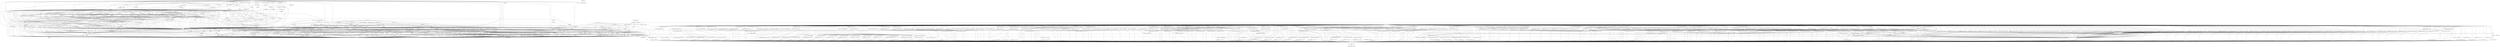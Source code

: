digraph depends {
    node [shape=plaintext]
"alsa-utils-alsamixer" -> "libasound2"
"alsa-utils-alsamixer" -> "libc6"
"alsa-utils-alsamixer" -> "libformw5"
"alsa-utils-alsamixer" -> "libmenuw5"
"alsa-utils-alsamixer" -> "libncursesw5"
"alsa-utils-alsamixer" -> "libpanelw5"
"alsa-utils-alsamixer" -> "libtinfo5"
"angstrom-feed-configs" -> "opkg" [style=dotted]
"angstrom-packagegroup-boot" -> "angstrom-version"
"angstrom-packagegroup-boot" -> "packagegroup-boot"
"avahi-daemon" -> "base-files"
"avahi-daemon" -> "base-passwd"
"avahi-daemon" -> "libavahi-common3"
"avahi-daemon" -> "libavahi-core7"
"avahi-daemon" -> "libc6"
"avahi-daemon" -> "libcap2"
"avahi-daemon" -> "libdaemon0"
"avahi-daemon" -> "libdbus-1-3"
"avahi-daemon" -> "libexpat1"
"avahi-daemon" -> "libnss-mdns" [style=dotted]
"avahi-daemon" -> "shadow"
"avahi-utils" -> "libavahi-client3"
"avahi-utils" -> "libavahi-common3"
"avahi-utils" -> "libc6"
"bash" -> "base-files"
"bash" -> "libc6"
"bash" -> "libtinfo5"
"bash" -> "update-alternatives-opkg"
"bluez5" -> "libc6"
"bluez5" -> "libdbus-1-3"
"bluez5" -> "libglib-2.0-0"
"bluez5" -> "libreadline7"
"bluez5" -> "libudev1"
"bluez5-noinst-tools" -> "libc6"
"bluez5-noinst-tools" -> "libdbus-1-3"
"bluez5-noinst-tools" -> "libglib-2.0-0"
"bluez5-noinst-tools" -> "libreadline7"
"bluez5-noinst-tools" -> "libudev1"
"busybox" -> "busybox-syslog" [style=dotted]
"busybox" -> "busybox-udhcpc" [style=dotted]
"busybox" -> "libc6"
"busybox" -> "update-alternatives-opkg"
"ca-certificates" -> "openssl"
"connman-angstrom-settings" -> "connman"
"connman" -> "bluez5"
"connman-client" -> "connman"
"connman-client" -> "libc6"
"connman-client" -> "libdbus-1-3"
"connman-client" -> "libglib-2.0-0"
"connman-client" -> "libreadline7"
"connman" -> "connman-conf" [style=dotted]
"connman" -> "dbus-1"
"connman" -> "iptables"
"connman" -> "libc6"
"connman" -> "libdbus-1-3"
"connman" -> "libglib-2.0-0"
"connman" -> "libgnutls30"
"connman" -> "ofono"
"connman" -> "update-alternatives-opkg"
"connman" -> "wpa-supplicant"
"cpp" -> "libc6"
"cpp" -> "libgmp10"
"cpp" -> "libmpc3"
"cpp" -> "libmpfr4"
"cpp" -> "libz1"
"cpp-symlinks" -> "cpp"
"cpufreq-tweaks" -> "cpufrequtils"
"cpufrequtils" -> "libc6"
"curl" -> "libc6"
"curl" -> "libcurl4"
"db" -> "libc6"
"dbus-1" -> "base-files"
"dbus-1" -> "base-passwd"
"dbus-1" -> "libc6"
"dbus-1" -> "libdbus-1-3"
"dbus-1" -> "libexpat1"
"dbus-1" -> "libsystemd0"
"dbus-1" -> "libx11-6"
"dbus-1" -> "shadow"
"e2fsprogs-e2fsck" -> "libblkid1"
"e2fsprogs-e2fsck" -> "libc6"
"e2fsprogs-e2fsck" -> "libcom-err2"
"e2fsprogs-e2fsck" -> "libe2p2"
"e2fsprogs-e2fsck" -> "libext2fs2"
"e2fsprogs-e2fsck" -> "libuuid1"
"e2fsprogs-resize2fs" -> "libc6"
"e2fsprogs-resize2fs" -> "libcom-err2"
"e2fsprogs-resize2fs" -> "libe2p2"
"e2fsprogs-resize2fs" -> "libext2fs2"
"ffmpeg" -> "libavcodec57"
"ffmpeg" -> "libavdevice57"
"ffmpeg" -> "libavfilter6"
"ffmpeg" -> "libavformat57"
"ffmpeg" -> "libavutil55"
"ffmpeg" -> "libc6"
"ffmpeg" -> "libpostproc54"
"ffmpeg" -> "libswresample2"
"ffmpeg" -> "libswscale4"
"fixmac" -> "ranpwd"
"fuse-utils" -> "libc6"
"gptfdisk" -> "libc6"
"gptfdisk" -> "libgcc1"
"gptfdisk" -> "libncursesw5"
"gptfdisk" -> "libpopt0"
"gptfdisk" -> "libstdc++6"
"gptfdisk" -> "libtinfo5"
"gptfdisk" -> "libuuid1"
"htop" -> "libc6"
"htop" -> "libncursesw5"
"htop" -> "libtinfo5"
"htop" -> "ncurses-terminfo"
"iproute2-tc" -> "iptables"
"iproute2-tc" -> "libc6"
"iproute2-tc" -> "libelf1"
"iptables" -> "kernel-module-iptable-filter" [style=dotted]
"iptables" -> "kernel-module-iptable-nat" [style=dotted]
"iptables" -> "kernel-module-ip-tables" [style=dotted]
"iptables" -> "kernel-module-ipt-masquerade" [style=dotted]
"iptables" -> "kernel-module-nf-conntrack-ipv4" [style=dotted]
"iptables" -> "kernel-module-nf-conntrack" [style=dotted]
"iptables" -> "kernel-module-nf-defrag-ipv4" [style=dotted]
"iptables" -> "kernel-module-nf-nat" [style=dotted]
"iptables" -> "kernel-module-x-tables" [style=dotted]
"iptables" -> "libc6"
"iw" -> "libc6"
"iw" -> "libnl-3-200"
"iw" -> "libnl-genl-3-200"
"kernel-4.9.56+linaro" -> "kernel-image-4.9.56+linaro"
"kernel-image-4.9.56+linaro" -> "kernel-image-image.gz-4.9.56+linaro"
"kernel" -> "kernel-4.9.56+linaro"
"kernel-module-6lowpan-4.9.56+linaro" -> "kernel-4.9.56+linaro"
"kernel-module-8021q-4.9.56+linaro" -> "kernel-4.9.56+linaro"
"kernel-module-8021q-4.9.56+linaro" -> "kernel-module-garp-4.9.56+linaro"
"kernel-module-8021q-4.9.56+linaro" -> "kernel-module-mrp-4.9.56+linaro"
"kernel-module-aircable-4.9.56+linaro" -> "kernel-4.9.56+linaro"
"kernel-module-arc4-4.9.56+linaro" -> "kernel-4.9.56+linaro"
"kernel-module-ark3116-4.9.56+linaro" -> "kernel-4.9.56+linaro"
"kernel-module-at86rf230-4.9.56+linaro" -> "kernel-4.9.56+linaro"
"kernel-module-at86rf230-4.9.56+linaro" -> "kernel-module-mac802154-4.9.56+linaro"
"kernel-module-atusb-4.9.56+linaro" -> "kernel-4.9.56+linaro"
"kernel-module-atusb-4.9.56+linaro" -> "kernel-module-mac802154-4.9.56+linaro"
"kernel-module-authenc-4.9.56+linaro" -> "kernel-4.9.56+linaro"
"kernel-module-authencesn-4.9.56+linaro" -> "kernel-4.9.56+linaro"
"kernel-module-authencesn-4.9.56+linaro" -> "kernel-module-authenc-4.9.56+linaro"
"kernel-module-belkin-sa-4.9.56+linaro" -> "kernel-4.9.56+linaro"
"kernel-module-binfmt-misc-4.9.56+linaro" -> "kernel-4.9.56+linaro"
"kernel-module-bluetooth-4.9.56+linaro" -> "kernel-4.9.56+linaro"
"kernel-module-bluetooth-6lowpan-4.9.56+linaro" -> "kernel-4.9.56+linaro"
"kernel-module-bluetooth-6lowpan-4.9.56+linaro" -> "kernel-module-6lowpan-4.9.56+linaro"
"kernel-module-bluetooth-6lowpan-4.9.56+linaro" -> "kernel-module-bluetooth-4.9.56+linaro"
"kernel-module-bnep-4.9.56+linaro" -> "kernel-4.9.56+linaro"
"kernel-module-bnep-4.9.56+linaro" -> "kernel-module-bluetooth-4.9.56+linaro"
"kernel-module-bridge-4.9.56+linaro" -> "kernel-4.9.56+linaro"
"kernel-module-bridge-4.9.56+linaro" -> "kernel-module-llc-4.9.56+linaro"
"kernel-module-bridge-4.9.56+linaro" -> "kernel-module-stp-4.9.56+linaro"
"kernel-module-br-netfilter-4.9.56+linaro" -> "kernel-4.9.56+linaro"
"kernel-module-br-netfilter-4.9.56+linaro" -> "kernel-module-bridge-4.9.56+linaro"
"kernel-module-bsd-comp-4.9.56+linaro" -> "kernel-4.9.56+linaro"
"kernel-module-bsd-comp-4.9.56+linaro" -> "kernel-module-ppp-generic-4.9.56+linaro"
"kernel-module-btbcm-4.9.56+linaro" -> "kernel-4.9.56+linaro"
"kernel-module-btbcm-4.9.56+linaro" -> "kernel-module-bluetooth-4.9.56+linaro"
"kernel-module-btintel-4.9.56+linaro" -> "kernel-4.9.56+linaro"
"kernel-module-btintel-4.9.56+linaro" -> "kernel-module-bluetooth-4.9.56+linaro"
"kernel-module-btqca-4.9.56+linaro" -> "kernel-4.9.56+linaro"
"kernel-module-btqca-4.9.56+linaro" -> "kernel-module-bluetooth-4.9.56+linaro"
"kernel-module-btqcomsmd-4.9.56+linaro" -> "kernel-4.9.56+linaro"
"kernel-module-btqcomsmd-4.9.56+linaro" -> "kernel-module-bluetooth-4.9.56+linaro"
"kernel-module-btqcomsmd-4.9.56+linaro" -> "kernel-module-btqca-4.9.56+linaro"
"kernel-module-btrfs-4.9.56+linaro" -> "kernel-4.9.56+linaro"
"kernel-module-btrfs-4.9.56+linaro" -> "kernel-module-raid6-pq-4.9.56+linaro"
"kernel-module-btrfs-4.9.56+linaro" -> "kernel-module-xor-4.9.56+linaro"
"kernel-module-btrfs-4.9.56+linaro" -> "kernel-module-zlib-deflate-4.9.56+linaro"
"kernel-module-btrtl-4.9.56+linaro" -> "kernel-4.9.56+linaro"
"kernel-module-btrtl-4.9.56+linaro" -> "kernel-module-bluetooth-4.9.56+linaro"
"kernel-module-btsdio-4.9.56+linaro" -> "kernel-4.9.56+linaro"
"kernel-module-btsdio-4.9.56+linaro" -> "kernel-module-bluetooth-4.9.56+linaro"
"kernel-module-btusb-4.9.56+linaro" -> "kernel-4.9.56+linaro"
"kernel-module-btusb-4.9.56+linaro" -> "kernel-module-bluetooth-4.9.56+linaro"
"kernel-module-btusb-4.9.56+linaro" -> "kernel-module-btbcm-4.9.56+linaro"
"kernel-module-btusb-4.9.56+linaro" -> "kernel-module-btintel-4.9.56+linaro"
"kernel-module-btusb-4.9.56+linaro" -> "kernel-module-btrtl-4.9.56+linaro"
"kernel-module-catc-4.9.56+linaro" -> "kernel-4.9.56+linaro"
"kernel-module-cavium-rng-4.9.56+linaro" -> "kernel-4.9.56+linaro"
"kernel-module-cavium-rng-vf-4.9.56+linaro" -> "kernel-4.9.56+linaro"
"kernel-module-cavium-rng-vf-4.9.56+linaro" -> "kernel-module-rng-core-4.9.56+linaro"
"kernel-module-cc2520-4.9.56+linaro" -> "kernel-4.9.56+linaro"
"kernel-module-cc2520-4.9.56+linaro" -> "kernel-module-crc-ccitt-4.9.56+linaro"
"kernel-module-cc2520-4.9.56+linaro" -> "kernel-module-mac802154-4.9.56+linaro"
"kernel-module-ccm-4.9.56+linaro" -> "kernel-4.9.56+linaro"
"kernel-module-cdc-acm-4.9.56+linaro" -> "kernel-4.9.56+linaro"
"kernel-module-cdc-wdm-4.9.56+linaro" -> "kernel-4.9.56+linaro"
"kernel-module-cfg80211-4.9.56+linaro" -> "kernel-4.9.56+linaro"
"kernel-module-ch341-4.9.56+linaro" -> "kernel-4.9.56+linaro"
"kernel-module-ch7006-4.9.56+linaro" -> "kernel-4.9.56+linaro"
"kernel-module-cls-cgroup-4.9.56+linaro" -> "kernel-4.9.56+linaro"
"kernel-module-cmac-4.9.56+linaro" -> "kernel-4.9.56+linaro"
"kernel-module-cp210x-4.9.56+linaro" -> "kernel-4.9.56+linaro"
"kernel-module-crc-ccitt-4.9.56+linaro" -> "kernel-4.9.56+linaro"
"kernel-module-ctr-4.9.56+linaro" -> "kernel-4.9.56+linaro"
"kernel-module-cuse-4.9.56+linaro" -> "kernel-4.9.56+linaro"
"kernel-module-cuse-4.9.56+linaro" -> "kernel-module-fuse-4.9.56+linaro"
"kernel-module-cyberjack-4.9.56+linaro" -> "kernel-4.9.56+linaro"
"kernel-module-cypress-m8-4.9.56+linaro" -> "kernel-4.9.56+linaro"
"kernel-module-digi-acceleport-4.9.56+linaro" -> "kernel-4.9.56+linaro"
"kernel-module-dm9601-4.9.56+linaro" -> "kernel-4.9.56+linaro"
"kernel-module-dummy-4.9.56+linaro" -> "kernel-4.9.56+linaro"
"kernel-module-dwmac-generic-4.9.56+linaro" -> "kernel-4.9.56+linaro"
"kernel-module-dwmac-generic-4.9.56+linaro" -> "kernel-module-stmmac-4.9.56+linaro"
"kernel-module-dwmac-generic-4.9.56+linaro" -> "kernel-module-stmmac-platform-4.9.56+linaro"
"kernel-module-dwmac-ipq806x-4.9.56+linaro" -> "kernel-4.9.56+linaro"
"kernel-module-dwmac-ipq806x-4.9.56+linaro" -> "kernel-module-stmmac-4.9.56+linaro"
"kernel-module-dwmac-ipq806x-4.9.56+linaro" -> "kernel-module-stmmac-platform-4.9.56+linaro"
"kernel-module-dwmac-meson-4.9.56+linaro" -> "kernel-4.9.56+linaro"
"kernel-module-dwmac-meson-4.9.56+linaro" -> "kernel-module-stmmac-4.9.56+linaro"
"kernel-module-dwmac-meson-4.9.56+linaro" -> "kernel-module-stmmac-platform-4.9.56+linaro"
"kernel-module-dwmac-meson8b-4.9.56+linaro" -> "kernel-4.9.56+linaro"
"kernel-module-dwmac-meson8b-4.9.56+linaro" -> "kernel-module-stmmac-4.9.56+linaro"
"kernel-module-dwmac-meson8b-4.9.56+linaro" -> "kernel-module-stmmac-platform-4.9.56+linaro"
"kernel-module-dwmac-rk-4.9.56+linaro" -> "kernel-4.9.56+linaro"
"kernel-module-dwmac-rk-4.9.56+linaro" -> "kernel-module-stmmac-4.9.56+linaro"
"kernel-module-dwmac-rk-4.9.56+linaro" -> "kernel-module-stmmac-platform-4.9.56+linaro"
"kernel-module-dwmac-sunxi-4.9.56+linaro" -> "kernel-4.9.56+linaro"
"kernel-module-dwmac-sunxi-4.9.56+linaro" -> "kernel-module-stmmac-4.9.56+linaro"
"kernel-module-dwmac-sunxi-4.9.56+linaro" -> "kernel-module-stmmac-platform-4.9.56+linaro"
"kernel-module-ecb-4.9.56+linaro" -> "kernel-4.9.56+linaro"
"kernel-module-empeg-4.9.56+linaro" -> "kernel-4.9.56+linaro"
"kernel-module-exynos-rng-4.9.56+linaro" -> "kernel-4.9.56+linaro"
"kernel-module-exynos-rng-4.9.56+linaro" -> "kernel-module-rng-core-4.9.56+linaro"
"kernel-module-ezusb-4.9.56+linaro" -> "kernel-4.9.56+linaro"
"kernel-module-f81232-4.9.56+linaro" -> "kernel-4.9.56+linaro"
"kernel-module-fakelb-4.9.56+linaro" -> "kernel-4.9.56+linaro"
"kernel-module-fakelb-4.9.56+linaro" -> "kernel-module-mac802154-4.9.56+linaro"
"kernel-module-ftdi-sio-4.9.56+linaro" -> "kernel-4.9.56+linaro"
"kernel-module-fuse-4.9.56+linaro" -> "kernel-4.9.56+linaro"
"kernel-module-garmin-gps-4.9.56+linaro" -> "kernel-4.9.56+linaro"
"kernel-module-garp-4.9.56+linaro" -> "kernel-4.9.56+linaro"
"kernel-module-garp-4.9.56+linaro" -> "kernel-module-llc-4.9.56+linaro"
"kernel-module-garp-4.9.56+linaro" -> "kernel-module-stp-4.9.56+linaro"
"kernel-module-gcm-4.9.56+linaro" -> "kernel-4.9.56+linaro"
"kernel-module-generic-bl-4.9.56+linaro" -> "kernel-4.9.56+linaro"
"kernel-module-g-ether-4.9.56+linaro" -> "kernel-4.9.56+linaro"
"kernel-module-g-ether-4.9.56+linaro" -> "kernel-module-libcomposite-4.9.56+linaro"
"kernel-module-g-ether-4.9.56+linaro" -> "kernel-module-u-ether-4.9.56+linaro"
"kernel-module-g-ether-4.9.56+linaro" -> "kernel-module-usb-f-rndis-4.9.56+linaro"
"kernel-module-gf128mul-4.9.56+linaro" -> "kernel-4.9.56+linaro"
"kernel-module-ghash-generic-4.9.56+linaro" -> "kernel-4.9.56+linaro"
"kernel-module-ghash-generic-4.9.56+linaro" -> "kernel-module-gf128mul-4.9.56+linaro"
"kernel-module-g-mass-storage-4.9.56+linaro" -> "kernel-4.9.56+linaro"
"kernel-module-g-mass-storage-4.9.56+linaro" -> "kernel-module-libcomposite-4.9.56+linaro"
"kernel-module-g-mass-storage-4.9.56+linaro" -> "kernel-module-usb-f-mass-storage-4.9.56+linaro"
"kernel-module-g-serial-4.9.56+linaro" -> "kernel-4.9.56+linaro"
"kernel-module-g-serial-4.9.56+linaro" -> "kernel-module-libcomposite-4.9.56+linaro"
"kernel-module-gspca-benq-4.9.56+linaro" -> "kernel-4.9.56+linaro"
"kernel-module-gspca-benq-4.9.56+linaro" -> "kernel-module-gspca-main-4.9.56+linaro"
"kernel-module-gspca-conex-4.9.56+linaro" -> "kernel-4.9.56+linaro"
"kernel-module-gspca-conex-4.9.56+linaro" -> "kernel-module-gspca-main-4.9.56+linaro"
"kernel-module-gspca-conex-4.9.56+linaro" -> "kernel-module-videodev-4.9.56+linaro"
"kernel-module-gspca-cpia1-4.9.56+linaro" -> "kernel-4.9.56+linaro"
"kernel-module-gspca-cpia1-4.9.56+linaro" -> "kernel-module-gspca-main-4.9.56+linaro"
"kernel-module-gspca-cpia1-4.9.56+linaro" -> "kernel-module-videodev-4.9.56+linaro"
"kernel-module-gspca-dtcs033-4.9.56+linaro" -> "kernel-4.9.56+linaro"
"kernel-module-gspca-dtcs033-4.9.56+linaro" -> "kernel-module-gspca-main-4.9.56+linaro"
"kernel-module-gspca-dtcs033-4.9.56+linaro" -> "kernel-module-videodev-4.9.56+linaro"
"kernel-module-gspca-etoms-4.9.56+linaro" -> "kernel-4.9.56+linaro"
"kernel-module-gspca-etoms-4.9.56+linaro" -> "kernel-module-gspca-main-4.9.56+linaro"
"kernel-module-gspca-etoms-4.9.56+linaro" -> "kernel-module-videodev-4.9.56+linaro"
"kernel-module-gspca-finepix-4.9.56+linaro" -> "kernel-4.9.56+linaro"
"kernel-module-gspca-finepix-4.9.56+linaro" -> "kernel-module-gspca-main-4.9.56+linaro"
"kernel-module-gspca-gl860-4.9.56+linaro" -> "kernel-4.9.56+linaro"
"kernel-module-gspca-gl860-4.9.56+linaro" -> "kernel-module-gspca-main-4.9.56+linaro"
"kernel-module-gspca-gl860-4.9.56+linaro" -> "kernel-module-videodev-4.9.56+linaro"
"kernel-module-gspca-jeilinj-4.9.56+linaro" -> "kernel-4.9.56+linaro"
"kernel-module-gspca-jeilinj-4.9.56+linaro" -> "kernel-module-gspca-main-4.9.56+linaro"
"kernel-module-gspca-jeilinj-4.9.56+linaro" -> "kernel-module-videodev-4.9.56+linaro"
"kernel-module-gspca-jl2005bcd-4.9.56+linaro" -> "kernel-4.9.56+linaro"
"kernel-module-gspca-jl2005bcd-4.9.56+linaro" -> "kernel-module-gspca-main-4.9.56+linaro"
"kernel-module-gspca-kinect-4.9.56+linaro" -> "kernel-4.9.56+linaro"
"kernel-module-gspca-kinect-4.9.56+linaro" -> "kernel-module-gspca-main-4.9.56+linaro"
"kernel-module-gspca-konica-4.9.56+linaro" -> "kernel-4.9.56+linaro"
"kernel-module-gspca-konica-4.9.56+linaro" -> "kernel-module-gspca-main-4.9.56+linaro"
"kernel-module-gspca-konica-4.9.56+linaro" -> "kernel-module-videodev-4.9.56+linaro"
"kernel-module-gspca-m5602-4.9.56+linaro" -> "kernel-4.9.56+linaro"
"kernel-module-gspca-m5602-4.9.56+linaro" -> "kernel-module-gspca-main-4.9.56+linaro"
"kernel-module-gspca-m5602-4.9.56+linaro" -> "kernel-module-videodev-4.9.56+linaro"
"kernel-module-gspca-main-4.9.56+linaro" -> "kernel-4.9.56+linaro"
"kernel-module-gspca-main-4.9.56+linaro" -> "kernel-module-v4l2-common-4.9.56+linaro"
"kernel-module-gspca-main-4.9.56+linaro" -> "kernel-module-videodev-4.9.56+linaro"
"kernel-module-gspca-mars-4.9.56+linaro" -> "kernel-4.9.56+linaro"
"kernel-module-gspca-mars-4.9.56+linaro" -> "kernel-module-gspca-main-4.9.56+linaro"
"kernel-module-gspca-mars-4.9.56+linaro" -> "kernel-module-videodev-4.9.56+linaro"
"kernel-module-gspca-mr97310a-4.9.56+linaro" -> "kernel-4.9.56+linaro"
"kernel-module-gspca-mr97310a-4.9.56+linaro" -> "kernel-module-gspca-main-4.9.56+linaro"
"kernel-module-gspca-mr97310a-4.9.56+linaro" -> "kernel-module-videodev-4.9.56+linaro"
"kernel-module-gspca-nw80x-4.9.56+linaro" -> "kernel-4.9.56+linaro"
"kernel-module-gspca-nw80x-4.9.56+linaro" -> "kernel-module-gspca-main-4.9.56+linaro"
"kernel-module-gspca-nw80x-4.9.56+linaro" -> "kernel-module-videodev-4.9.56+linaro"
"kernel-module-gspca-ov519-4.9.56+linaro" -> "kernel-4.9.56+linaro"
"kernel-module-gspca-ov519-4.9.56+linaro" -> "kernel-module-gspca-main-4.9.56+linaro"
"kernel-module-gspca-ov519-4.9.56+linaro" -> "kernel-module-videodev-4.9.56+linaro"
"kernel-module-gspca-ov534-4.9.56+linaro" -> "kernel-4.9.56+linaro"
"kernel-module-gspca-ov534-4.9.56+linaro" -> "kernel-module-gspca-main-4.9.56+linaro"
"kernel-module-gspca-ov534-4.9.56+linaro" -> "kernel-module-videodev-4.9.56+linaro"
"kernel-module-gspca-ov534-9-4.9.56+linaro" -> "kernel-4.9.56+linaro"
"kernel-module-gspca-ov534-9-4.9.56+linaro" -> "kernel-module-gspca-main-4.9.56+linaro"
"kernel-module-gspca-ov534-9-4.9.56+linaro" -> "kernel-module-videodev-4.9.56+linaro"
"kernel-module-gspca-pac207-4.9.56+linaro" -> "kernel-4.9.56+linaro"
"kernel-module-gspca-pac207-4.9.56+linaro" -> "kernel-module-gspca-main-4.9.56+linaro"
"kernel-module-gspca-pac207-4.9.56+linaro" -> "kernel-module-videodev-4.9.56+linaro"
"kernel-module-gspca-pac7302-4.9.56+linaro" -> "kernel-4.9.56+linaro"
"kernel-module-gspca-pac7302-4.9.56+linaro" -> "kernel-module-gspca-main-4.9.56+linaro"
"kernel-module-gspca-pac7302-4.9.56+linaro" -> "kernel-module-videodev-4.9.56+linaro"
"kernel-module-gspca-pac7311-4.9.56+linaro" -> "kernel-4.9.56+linaro"
"kernel-module-gspca-pac7311-4.9.56+linaro" -> "kernel-module-gspca-main-4.9.56+linaro"
"kernel-module-gspca-pac7311-4.9.56+linaro" -> "kernel-module-videodev-4.9.56+linaro"
"kernel-module-gspca-se401-4.9.56+linaro" -> "kernel-4.9.56+linaro"
"kernel-module-gspca-se401-4.9.56+linaro" -> "kernel-module-gspca-main-4.9.56+linaro"
"kernel-module-gspca-se401-4.9.56+linaro" -> "kernel-module-videodev-4.9.56+linaro"
"kernel-module-gspca-sn9c2028-4.9.56+linaro" -> "kernel-4.9.56+linaro"
"kernel-module-gspca-sn9c2028-4.9.56+linaro" -> "kernel-module-gspca-main-4.9.56+linaro"
"kernel-module-gspca-sn9c2028-4.9.56+linaro" -> "kernel-module-videodev-4.9.56+linaro"
"kernel-module-gspca-sn9c20x-4.9.56+linaro" -> "kernel-4.9.56+linaro"
"kernel-module-gspca-sn9c20x-4.9.56+linaro" -> "kernel-module-gspca-main-4.9.56+linaro"
"kernel-module-gspca-sn9c20x-4.9.56+linaro" -> "kernel-module-videodev-4.9.56+linaro"
"kernel-module-gspca-sonixb-4.9.56+linaro" -> "kernel-4.9.56+linaro"
"kernel-module-gspca-sonixb-4.9.56+linaro" -> "kernel-module-gspca-main-4.9.56+linaro"
"kernel-module-gspca-sonixb-4.9.56+linaro" -> "kernel-module-videodev-4.9.56+linaro"
"kernel-module-gspca-sonixj-4.9.56+linaro" -> "kernel-4.9.56+linaro"
"kernel-module-gspca-sonixj-4.9.56+linaro" -> "kernel-module-gspca-main-4.9.56+linaro"
"kernel-module-gspca-sonixj-4.9.56+linaro" -> "kernel-module-videodev-4.9.56+linaro"
"kernel-module-gspca-spca1528-4.9.56+linaro" -> "kernel-4.9.56+linaro"
"kernel-module-gspca-spca1528-4.9.56+linaro" -> "kernel-module-gspca-main-4.9.56+linaro"
"kernel-module-gspca-spca1528-4.9.56+linaro" -> "kernel-module-videodev-4.9.56+linaro"
"kernel-module-gspca-spca500-4.9.56+linaro" -> "kernel-4.9.56+linaro"
"kernel-module-gspca-spca500-4.9.56+linaro" -> "kernel-module-gspca-main-4.9.56+linaro"
"kernel-module-gspca-spca500-4.9.56+linaro" -> "kernel-module-videodev-4.9.56+linaro"
"kernel-module-gspca-spca501-4.9.56+linaro" -> "kernel-4.9.56+linaro"
"kernel-module-gspca-spca501-4.9.56+linaro" -> "kernel-module-gspca-main-4.9.56+linaro"
"kernel-module-gspca-spca501-4.9.56+linaro" -> "kernel-module-videodev-4.9.56+linaro"
"kernel-module-gspca-spca505-4.9.56+linaro" -> "kernel-4.9.56+linaro"
"kernel-module-gspca-spca505-4.9.56+linaro" -> "kernel-module-gspca-main-4.9.56+linaro"
"kernel-module-gspca-spca505-4.9.56+linaro" -> "kernel-module-videodev-4.9.56+linaro"
"kernel-module-gspca-spca506-4.9.56+linaro" -> "kernel-4.9.56+linaro"
"kernel-module-gspca-spca506-4.9.56+linaro" -> "kernel-module-gspca-main-4.9.56+linaro"
"kernel-module-gspca-spca506-4.9.56+linaro" -> "kernel-module-videodev-4.9.56+linaro"
"kernel-module-gspca-spca508-4.9.56+linaro" -> "kernel-4.9.56+linaro"
"kernel-module-gspca-spca508-4.9.56+linaro" -> "kernel-module-gspca-main-4.9.56+linaro"
"kernel-module-gspca-spca508-4.9.56+linaro" -> "kernel-module-videodev-4.9.56+linaro"
"kernel-module-gspca-spca561-4.9.56+linaro" -> "kernel-4.9.56+linaro"
"kernel-module-gspca-spca561-4.9.56+linaro" -> "kernel-module-gspca-main-4.9.56+linaro"
"kernel-module-gspca-spca561-4.9.56+linaro" -> "kernel-module-videodev-4.9.56+linaro"
"kernel-module-gspca-sq905-4.9.56+linaro" -> "kernel-4.9.56+linaro"
"kernel-module-gspca-sq905-4.9.56+linaro" -> "kernel-module-gspca-main-4.9.56+linaro"
"kernel-module-gspca-sq905c-4.9.56+linaro" -> "kernel-4.9.56+linaro"
"kernel-module-gspca-sq905c-4.9.56+linaro" -> "kernel-module-gspca-main-4.9.56+linaro"
"kernel-module-gspca-sq930x-4.9.56+linaro" -> "kernel-4.9.56+linaro"
"kernel-module-gspca-sq930x-4.9.56+linaro" -> "kernel-module-gspca-main-4.9.56+linaro"
"kernel-module-gspca-sq930x-4.9.56+linaro" -> "kernel-module-videodev-4.9.56+linaro"
"kernel-module-gspca-stk014-4.9.56+linaro" -> "kernel-4.9.56+linaro"
"kernel-module-gspca-stk014-4.9.56+linaro" -> "kernel-module-gspca-main-4.9.56+linaro"
"kernel-module-gspca-stk014-4.9.56+linaro" -> "kernel-module-videodev-4.9.56+linaro"
"kernel-module-gspca-stk1135-4.9.56+linaro" -> "kernel-4.9.56+linaro"
"kernel-module-gspca-stk1135-4.9.56+linaro" -> "kernel-module-gspca-main-4.9.56+linaro"
"kernel-module-gspca-stk1135-4.9.56+linaro" -> "kernel-module-videodev-4.9.56+linaro"
"kernel-module-gspca-stv0680-4.9.56+linaro" -> "kernel-4.9.56+linaro"
"kernel-module-gspca-stv0680-4.9.56+linaro" -> "kernel-module-gspca-main-4.9.56+linaro"
"kernel-module-gspca-stv06xx-4.9.56+linaro" -> "kernel-4.9.56+linaro"
"kernel-module-gspca-stv06xx-4.9.56+linaro" -> "kernel-module-gspca-main-4.9.56+linaro"
"kernel-module-gspca-stv06xx-4.9.56+linaro" -> "kernel-module-videodev-4.9.56+linaro"
"kernel-module-gspca-sunplus-4.9.56+linaro" -> "kernel-4.9.56+linaro"
"kernel-module-gspca-sunplus-4.9.56+linaro" -> "kernel-module-gspca-main-4.9.56+linaro"
"kernel-module-gspca-sunplus-4.9.56+linaro" -> "kernel-module-videodev-4.9.56+linaro"
"kernel-module-gspca-t613-4.9.56+linaro" -> "kernel-4.9.56+linaro"
"kernel-module-gspca-t613-4.9.56+linaro" -> "kernel-module-gspca-main-4.9.56+linaro"
"kernel-module-gspca-t613-4.9.56+linaro" -> "kernel-module-videodev-4.9.56+linaro"
"kernel-module-gspca-topro-4.9.56+linaro" -> "kernel-4.9.56+linaro"
"kernel-module-gspca-topro-4.9.56+linaro" -> "kernel-module-gspca-main-4.9.56+linaro"
"kernel-module-gspca-topro-4.9.56+linaro" -> "kernel-module-videodev-4.9.56+linaro"
"kernel-module-gspca-touptek-4.9.56+linaro" -> "kernel-4.9.56+linaro"
"kernel-module-gspca-touptek-4.9.56+linaro" -> "kernel-module-gspca-main-4.9.56+linaro"
"kernel-module-gspca-touptek-4.9.56+linaro" -> "kernel-module-videodev-4.9.56+linaro"
"kernel-module-gspca-tv8532-4.9.56+linaro" -> "kernel-4.9.56+linaro"
"kernel-module-gspca-tv8532-4.9.56+linaro" -> "kernel-module-gspca-main-4.9.56+linaro"
"kernel-module-gspca-tv8532-4.9.56+linaro" -> "kernel-module-videodev-4.9.56+linaro"
"kernel-module-gspca-vc032x-4.9.56+linaro" -> "kernel-4.9.56+linaro"
"kernel-module-gspca-vc032x-4.9.56+linaro" -> "kernel-module-gspca-main-4.9.56+linaro"
"kernel-module-gspca-vc032x-4.9.56+linaro" -> "kernel-module-videodev-4.9.56+linaro"
"kernel-module-gspca-vicam-4.9.56+linaro" -> "kernel-4.9.56+linaro"
"kernel-module-gspca-vicam-4.9.56+linaro" -> "kernel-module-gspca-main-4.9.56+linaro"
"kernel-module-gspca-vicam-4.9.56+linaro" -> "kernel-module-videodev-4.9.56+linaro"
"kernel-module-gspca-xirlink-cit-4.9.56+linaro" -> "kernel-4.9.56+linaro"
"kernel-module-gspca-xirlink-cit-4.9.56+linaro" -> "kernel-module-gspca-main-4.9.56+linaro"
"kernel-module-gspca-xirlink-cit-4.9.56+linaro" -> "kernel-module-videodev-4.9.56+linaro"
"kernel-module-gspca-zc3xx-4.9.56+linaro" -> "kernel-4.9.56+linaro"
"kernel-module-gspca-zc3xx-4.9.56+linaro" -> "kernel-module-gspca-main-4.9.56+linaro"
"kernel-module-gspca-zc3xx-4.9.56+linaro" -> "kernel-module-videodev-4.9.56+linaro"
"kernel-module-g-zero-4.9.56+linaro" -> "kernel-4.9.56+linaro"
"kernel-module-g-zero-4.9.56+linaro" -> "kernel-module-libcomposite-4.9.56+linaro"
"kernel-module-hci-uart-4.9.56+linaro" -> "kernel-4.9.56+linaro"
"kernel-module-hci-uart-4.9.56+linaro" -> "kernel-module-bluetooth-4.9.56+linaro"
"kernel-module-hid-logitech-4.9.56+linaro" -> "kernel-4.9.56+linaro"
"kernel-module-hid-magicmouse-4.9.56+linaro" -> "kernel-4.9.56+linaro"
"kernel-module-hid-microsoft-4.9.56+linaro" -> "kernel-4.9.56+linaro"
"kernel-module-hid-multitouch-4.9.56+linaro" -> "kernel-4.9.56+linaro"
"kernel-module-hidp-4.9.56+linaro" -> "kernel-4.9.56+linaro"
"kernel-module-hidp-4.9.56+linaro" -> "kernel-module-bluetooth-4.9.56+linaro"
"kernel-module-hid-plantronics-4.9.56+linaro" -> "kernel-4.9.56+linaro"
"kernel-module-hisi-rng-4.9.56+linaro" -> "kernel-4.9.56+linaro"
"kernel-module-hisi-rng-4.9.56+linaro" -> "kernel-module-rng-core-4.9.56+linaro"
"kernel-module-i2c-qcom-cci-4.9.56+linaro" -> "kernel-4.9.56+linaro"
"kernel-module-ieee802154-4.9.56+linaro" -> "kernel-4.9.56+linaro"
"kernel-module-ieee802154-6lowpan-4.9.56+linaro" -> "kernel-4.9.56+linaro"
"kernel-module-ieee802154-6lowpan-4.9.56+linaro" -> "kernel-module-6lowpan-4.9.56+linaro"
"kernel-module-ieee802154-6lowpan-4.9.56+linaro" -> "kernel-module-ieee802154-4.9.56+linaro"
"kernel-module-ieee802154-socket-4.9.56+linaro" -> "kernel-4.9.56+linaro"
"kernel-module-ieee802154-socket-4.9.56+linaro" -> "kernel-module-ieee802154-4.9.56+linaro"
"kernel-module-ila-4.9.56+linaro" -> "kernel-4.9.56+linaro"
"kernel-module-io-edgeport-4.9.56+linaro" -> "kernel-4.9.56+linaro"
"kernel-module-io-ti-4.9.56+linaro" -> "kernel-4.9.56+linaro"
"kernel-module-ip6table-filter-4.9.56+linaro" -> "kernel-4.9.56+linaro"
"kernel-module-ip6table-filter-4.9.56+linaro" -> "kernel-module-ip6-tables-4.9.56+linaro"
"kernel-module-ip6table-filter-4.9.56+linaro" -> "kernel-module-x-tables-4.9.56+linaro"
"kernel-module-ip6table-mangle-4.9.56+linaro" -> "kernel-4.9.56+linaro"
"kernel-module-ip6table-mangle-4.9.56+linaro" -> "kernel-module-ip6-tables-4.9.56+linaro"
"kernel-module-ip6table-mangle-4.9.56+linaro" -> "kernel-module-x-tables-4.9.56+linaro"
"kernel-module-ip6table-nat-4.9.56+linaro" -> "kernel-4.9.56+linaro"
"kernel-module-ip6table-nat-4.9.56+linaro" -> "kernel-module-ip6-tables-4.9.56+linaro"
"kernel-module-ip6table-nat-4.9.56+linaro" -> "kernel-module-nf-nat-ipv6-4.9.56+linaro"
"kernel-module-ip6table-raw-4.9.56+linaro" -> "kernel-4.9.56+linaro"
"kernel-module-ip6table-raw-4.9.56+linaro" -> "kernel-module-ip6-tables-4.9.56+linaro"
"kernel-module-ip6table-raw-4.9.56+linaro" -> "kernel-module-x-tables-4.9.56+linaro"
"kernel-module-ip6-tables-4.9.56+linaro" -> "kernel-4.9.56+linaro"
"kernel-module-ip6-tables-4.9.56+linaro" -> "kernel-module-x-tables-4.9.56+linaro"
"kernel-module-ip6table-security-4.9.56+linaro" -> "kernel-4.9.56+linaro"
"kernel-module-ip6table-security-4.9.56+linaro" -> "kernel-module-ip6-tables-4.9.56+linaro"
"kernel-module-ip6table-security-4.9.56+linaro" -> "kernel-module-x-tables-4.9.56+linaro"
"kernel-module-ip6t-ah-4.9.56+linaro" -> "kernel-4.9.56+linaro"
"kernel-module-ip6t-ah-4.9.56+linaro" -> "kernel-module-x-tables-4.9.56+linaro"
"kernel-module-ip6t-eui64-4.9.56+linaro" -> "kernel-4.9.56+linaro"
"kernel-module-ip6t-eui64-4.9.56+linaro" -> "kernel-module-x-tables-4.9.56+linaro"
"kernel-module-ip6t-frag-4.9.56+linaro" -> "kernel-4.9.56+linaro"
"kernel-module-ip6t-frag-4.9.56+linaro" -> "kernel-module-x-tables-4.9.56+linaro"
"kernel-module-ip6t-hbh-4.9.56+linaro" -> "kernel-4.9.56+linaro"
"kernel-module-ip6t-hbh-4.9.56+linaro" -> "kernel-module-x-tables-4.9.56+linaro"
"kernel-module-ip6t-ipv6header-4.9.56+linaro" -> "kernel-4.9.56+linaro"
"kernel-module-ip6t-ipv6header-4.9.56+linaro" -> "kernel-module-x-tables-4.9.56+linaro"
"kernel-module-ip6t-masquerade-4.9.56+linaro" -> "kernel-4.9.56+linaro"
"kernel-module-ip6t-masquerade-4.9.56+linaro" -> "kernel-module-nf-nat-masquerade-ipv6-4.9.56+linaro"
"kernel-module-ip6t-masquerade-4.9.56+linaro" -> "kernel-module-x-tables-4.9.56+linaro"
"kernel-module-ip6t-mh-4.9.56+linaro" -> "kernel-4.9.56+linaro"
"kernel-module-ip6t-mh-4.9.56+linaro" -> "kernel-module-x-tables-4.9.56+linaro"
"kernel-module-ip6t-npt-4.9.56+linaro" -> "kernel-4.9.56+linaro"
"kernel-module-ip6t-npt-4.9.56+linaro" -> "kernel-module-x-tables-4.9.56+linaro"
"kernel-module-ip6t-reject-4.9.56+linaro" -> "kernel-4.9.56+linaro"
"kernel-module-ip6t-reject-4.9.56+linaro" -> "kernel-module-nf-reject-ipv6-4.9.56+linaro"
"kernel-module-ip6t-reject-4.9.56+linaro" -> "kernel-module-x-tables-4.9.56+linaro"
"kernel-module-ip6t-rpfilter-4.9.56+linaro" -> "kernel-4.9.56+linaro"
"kernel-module-ip6t-rpfilter-4.9.56+linaro" -> "kernel-module-x-tables-4.9.56+linaro"
"kernel-module-ip6t-rt-4.9.56+linaro" -> "kernel-4.9.56+linaro"
"kernel-module-ip6t-rt-4.9.56+linaro" -> "kernel-module-x-tables-4.9.56+linaro"
"kernel-module-ip6t-synproxy-4.9.56+linaro" -> "kernel-4.9.56+linaro"
"kernel-module-ip6t-synproxy-4.9.56+linaro" -> "kernel-module-nf-conntrack-4.9.56+linaro"
"kernel-module-ip6t-synproxy-4.9.56+linaro" -> "kernel-module-nf-synproxy-core-4.9.56+linaro"
"kernel-module-ip6t-synproxy-4.9.56+linaro" -> "kernel-module-x-tables-4.9.56+linaro"
"kernel-module-ip6-tunnel-4.9.56+linaro" -> "kernel-4.9.56+linaro"
"kernel-module-ip6-tunnel-4.9.56+linaro" -> "kernel-module-tunnel6-4.9.56+linaro"
"kernel-module-ip6-udp-tunnel-4.9.56+linaro" -> "kernel-4.9.56+linaro"
"kernel-module-ip6-vti-4.9.56+linaro" -> "kernel-4.9.56+linaro"
"kernel-module-ip6-vti-4.9.56+linaro" -> "kernel-module-ip6-tunnel-4.9.56+linaro"
"kernel-module-ipaq-4.9.56+linaro" -> "kernel-4.9.56+linaro"
"kernel-module-iproc-rng200-4.9.56+linaro" -> "kernel-4.9.56+linaro"
"kernel-module-iproc-rng200-4.9.56+linaro" -> "kernel-module-rng-core-4.9.56+linaro"
"kernel-module-iptable-filter-4.9.56+linaro" -> "kernel-4.9.56+linaro"
"kernel-module-iptable-filter-4.9.56+linaro" -> "kernel-module-ip-tables-4.9.56+linaro"
"kernel-module-iptable-filter-4.9.56+linaro" -> "kernel-module-x-tables-4.9.56+linaro"
"kernel-module-iptable-mangle-4.9.56+linaro" -> "kernel-4.9.56+linaro"
"kernel-module-iptable-mangle-4.9.56+linaro" -> "kernel-module-ip-tables-4.9.56+linaro"
"kernel-module-iptable-mangle-4.9.56+linaro" -> "kernel-module-x-tables-4.9.56+linaro"
"kernel-module-iptable-nat-4.9.56+linaro" -> "kernel-4.9.56+linaro"
"kernel-module-iptable-nat-4.9.56+linaro" -> "kernel-module-ip-tables-4.9.56+linaro"
"kernel-module-iptable-nat-4.9.56+linaro" -> "kernel-module-nf-nat-ipv4-4.9.56+linaro"
"kernel-module-iptable-raw-4.9.56+linaro" -> "kernel-4.9.56+linaro"
"kernel-module-iptable-raw-4.9.56+linaro" -> "kernel-module-ip-tables-4.9.56+linaro"
"kernel-module-iptable-raw-4.9.56+linaro" -> "kernel-module-x-tables-4.9.56+linaro"
"kernel-module-ip-tables-4.9.56+linaro" -> "kernel-4.9.56+linaro"
"kernel-module-ip-tables-4.9.56+linaro" -> "kernel-module-x-tables-4.9.56+linaro"
"kernel-module-iptable-security-4.9.56+linaro" -> "kernel-4.9.56+linaro"
"kernel-module-iptable-security-4.9.56+linaro" -> "kernel-module-ip-tables-4.9.56+linaro"
"kernel-module-iptable-security-4.9.56+linaro" -> "kernel-module-x-tables-4.9.56+linaro"
"kernel-module-ipt-masquerade-4.9.56+linaro" -> "kernel-4.9.56+linaro"
"kernel-module-ipt-masquerade-4.9.56+linaro" -> "kernel-module-nf-nat-masquerade-ipv4-4.9.56+linaro"
"kernel-module-ipt-masquerade-4.9.56+linaro" -> "kernel-module-x-tables-4.9.56+linaro"
"kernel-module-ipt-reject-4.9.56+linaro" -> "kernel-4.9.56+linaro"
"kernel-module-ipt-reject-4.9.56+linaro" -> "kernel-module-nf-reject-ipv4-4.9.56+linaro"
"kernel-module-ipt-reject-4.9.56+linaro" -> "kernel-module-x-tables-4.9.56+linaro"
"kernel-module-ip-vs-4.9.56+linaro" -> "kernel-4.9.56+linaro"
"kernel-module-ip-vs-4.9.56+linaro" -> "kernel-module-nf-conntrack-4.9.56+linaro"
"kernel-module-ipw-4.9.56+linaro" -> "kernel-4.9.56+linaro"
"kernel-module-ipw-4.9.56+linaro" -> "kernel-module-usb-wwan-4.9.56+linaro"
"kernel-module-ir-usb-4.9.56+linaro" -> "kernel-4.9.56+linaro"
"kernel-module-iuu-phoenix-4.9.56+linaro" -> "kernel-4.9.56+linaro"
"kernel-module-joydev-4.9.56+linaro" -> "kernel-4.9.56+linaro"
"kernel-module-kaweth-4.9.56+linaro" -> "kernel-4.9.56+linaro"
"kernel-module-keyspan-pda-4.9.56+linaro" -> "kernel-4.9.56+linaro"
"kernel-module-keyspan-pda-4.9.56+linaro" -> "kernel-module-ezusb-4.9.56+linaro"
"kernel-module-kl5kusb105-4.9.56+linaro" -> "kernel-4.9.56+linaro"
"kernel-module-kobil-sct-4.9.56+linaro" -> "kernel-4.9.56+linaro"
"kernel-module-lan78xx-4.9.56+linaro" -> "kernel-4.9.56+linaro"
"kernel-module-lcd-4.9.56+linaro" -> "kernel-4.9.56+linaro"
"kernel-module-libcomposite-4.9.56+linaro" -> "kernel-4.9.56+linaro"
"kernel-module-llc-4.9.56+linaro" -> "kernel-4.9.56+linaro"
"kernel-module-lp855x-bl-4.9.56+linaro" -> "kernel-4.9.56+linaro"
"kernel-module-lzo-4.9.56+linaro" -> "kernel-4.9.56+linaro"
"kernel-module-mac80211-4.9.56+linaro" -> "kernel-4.9.56+linaro"
"kernel-module-mac80211-4.9.56+linaro" -> "kernel-module-cfg80211-4.9.56+linaro"
"kernel-module-mac802154-4.9.56+linaro" -> "kernel-4.9.56+linaro"
"kernel-module-mac802154-4.9.56+linaro" -> "kernel-module-crc-ccitt-4.9.56+linaro"
"kernel-module-mac802154-4.9.56+linaro" -> "kernel-module-ieee802154-4.9.56+linaro"
"kernel-module-macvlan-4.9.56+linaro" -> "kernel-4.9.56+linaro"
"kernel-module-macvtap-4.9.56+linaro" -> "kernel-4.9.56+linaro"
"kernel-module-macvtap-4.9.56+linaro" -> "kernel-module-macvlan-4.9.56+linaro"
"kernel-module-mcs7830-4.9.56+linaro" -> "kernel-4.9.56+linaro"
"kernel-module-mct-u232-4.9.56+linaro" -> "kernel-4.9.56+linaro"
"kernel-module-mdt-loader-4.9.56+linaro" -> "kernel-4.9.56+linaro"
"kernel-module-media-4.9.56+linaro" -> "kernel-4.9.56+linaro"
"kernel-module-meson-gxbb-wdt-4.9.56+linaro" -> "kernel-4.9.56+linaro"
"kernel-module-meson-rng-4.9.56+linaro" -> "kernel-4.9.56+linaro"
"kernel-module-meson-rng-4.9.56+linaro" -> "kernel-module-rng-core-4.9.56+linaro"
"kernel-module-meson-wdt-4.9.56+linaro" -> "kernel-4.9.56+linaro"
"kernel-module-metro-usb-4.9.56+linaro" -> "kernel-4.9.56+linaro"
"kernel-module-microchip-4.9.56+linaro" -> "kernel-4.9.56+linaro"
"kernel-module-mip6-4.9.56+linaro" -> "kernel-4.9.56+linaro"
"kernel-module-mos7720-4.9.56+linaro" -> "kernel-4.9.56+linaro"
"kernel-module-mos7840-4.9.56+linaro" -> "kernel-4.9.56+linaro"
"kernel-module-mrf24j40-4.9.56+linaro" -> "kernel-4.9.56+linaro"
"kernel-module-mrf24j40-4.9.56+linaro" -> "kernel-module-mac802154-4.9.56+linaro"
"kernel-module-mrp-4.9.56+linaro" -> "kernel-4.9.56+linaro"
"kernel-module-msm-rng-4.9.56+linaro" -> "kernel-4.9.56+linaro"
"kernel-module-msm-rng-4.9.56+linaro" -> "kernel-module-rng-core-4.9.56+linaro"
"kernel-module-mxuport-4.9.56+linaro" -> "kernel-4.9.56+linaro"
"kernel-module-navman-4.9.56+linaro" -> "kernel-4.9.56+linaro"
"kernel-module-nbd-4.9.56+linaro" -> "kernel-4.9.56+linaro"
"kernel-module-nf-conntrack-4.9.56+linaro" -> "kernel-4.9.56+linaro"
"kernel-module-nf-conntrack-amanda-4.9.56+linaro" -> "kernel-4.9.56+linaro"
"kernel-module-nf-conntrack-amanda-4.9.56+linaro" -> "kernel-module-nf-conntrack-4.9.56+linaro"
"kernel-module-nf-conntrack-broadcast-4.9.56+linaro" -> "kernel-4.9.56+linaro"
"kernel-module-nf-conntrack-broadcast-4.9.56+linaro" -> "kernel-module-nf-conntrack-4.9.56+linaro"
"kernel-module-nf-conntrack-ftp-4.9.56+linaro" -> "kernel-4.9.56+linaro"
"kernel-module-nf-conntrack-ftp-4.9.56+linaro" -> "kernel-module-nf-conntrack-4.9.56+linaro"
"kernel-module-nf-conntrack-h323-4.9.56+linaro" -> "kernel-4.9.56+linaro"
"kernel-module-nf-conntrack-h323-4.9.56+linaro" -> "kernel-module-nf-conntrack-4.9.56+linaro"
"kernel-module-nf-conntrack-ipv4-4.9.56+linaro" -> "kernel-4.9.56+linaro"
"kernel-module-nf-conntrack-ipv4-4.9.56+linaro" -> "kernel-module-nf-conntrack-4.9.56+linaro"
"kernel-module-nf-conntrack-ipv4-4.9.56+linaro" -> "kernel-module-nf-defrag-ipv4-4.9.56+linaro"
"kernel-module-nf-conntrack-ipv6-4.9.56+linaro" -> "kernel-4.9.56+linaro"
"kernel-module-nf-conntrack-ipv6-4.9.56+linaro" -> "kernel-module-nf-conntrack-4.9.56+linaro"
"kernel-module-nf-conntrack-ipv6-4.9.56+linaro" -> "kernel-module-nf-defrag-ipv6-4.9.56+linaro"
"kernel-module-nf-conntrack-irc-4.9.56+linaro" -> "kernel-4.9.56+linaro"
"kernel-module-nf-conntrack-irc-4.9.56+linaro" -> "kernel-module-nf-conntrack-4.9.56+linaro"
"kernel-module-nf-conntrack-netbios-ns-4.9.56+linaro" -> "kernel-4.9.56+linaro"
"kernel-module-nf-conntrack-netbios-ns-4.9.56+linaro" -> "kernel-module-nf-conntrack-4.9.56+linaro"
"kernel-module-nf-conntrack-netbios-ns-4.9.56+linaro" -> "kernel-module-nf-conntrack-broadcast-4.9.56+linaro"
"kernel-module-nf-conntrack-pptp-4.9.56+linaro" -> "kernel-4.9.56+linaro"
"kernel-module-nf-conntrack-pptp-4.9.56+linaro" -> "kernel-module-nf-conntrack-4.9.56+linaro"
"kernel-module-nf-conntrack-pptp-4.9.56+linaro" -> "kernel-module-nf-conntrack-proto-gre-4.9.56+linaro"
"kernel-module-nf-conntrack-proto-gre-4.9.56+linaro" -> "kernel-4.9.56+linaro"
"kernel-module-nf-conntrack-proto-gre-4.9.56+linaro" -> "kernel-module-nf-conntrack-4.9.56+linaro"
"kernel-module-nf-conntrack-sane-4.9.56+linaro" -> "kernel-4.9.56+linaro"
"kernel-module-nf-conntrack-sane-4.9.56+linaro" -> "kernel-module-nf-conntrack-4.9.56+linaro"
"kernel-module-nf-conntrack-sip-4.9.56+linaro" -> "kernel-4.9.56+linaro"
"kernel-module-nf-conntrack-sip-4.9.56+linaro" -> "kernel-module-nf-conntrack-4.9.56+linaro"
"kernel-module-nf-conntrack-snmp-4.9.56+linaro" -> "kernel-4.9.56+linaro"
"kernel-module-nf-conntrack-snmp-4.9.56+linaro" -> "kernel-module-nf-conntrack-4.9.56+linaro"
"kernel-module-nf-conntrack-snmp-4.9.56+linaro" -> "kernel-module-nf-conntrack-broadcast-4.9.56+linaro"
"kernel-module-nf-conntrack-tftp-4.9.56+linaro" -> "kernel-4.9.56+linaro"
"kernel-module-nf-conntrack-tftp-4.9.56+linaro" -> "kernel-module-nf-conntrack-4.9.56+linaro"
"kernel-module-nf-defrag-ipv4-4.9.56+linaro" -> "kernel-4.9.56+linaro"
"kernel-module-nf-defrag-ipv6-4.9.56+linaro" -> "kernel-4.9.56+linaro"
"kernel-module-nf-dup-ipv6-4.9.56+linaro" -> "kernel-4.9.56+linaro"
"kernel-module-nf-dup-ipv6-4.9.56+linaro" -> "kernel-module-nf-conntrack-4.9.56+linaro"
"kernel-module-nf-log-common-4.9.56+linaro" -> "kernel-4.9.56+linaro"
"kernel-module-nf-log-ipv4-4.9.56+linaro" -> "kernel-4.9.56+linaro"
"kernel-module-nf-log-ipv4-4.9.56+linaro" -> "kernel-module-nf-log-common-4.9.56+linaro"
"kernel-module-nf-log-ipv6-4.9.56+linaro" -> "kernel-4.9.56+linaro"
"kernel-module-nf-log-ipv6-4.9.56+linaro" -> "kernel-module-nf-log-common-4.9.56+linaro"
"kernel-module-nf-nat-4.9.56+linaro" -> "kernel-4.9.56+linaro"
"kernel-module-nf-nat-4.9.56+linaro" -> "kernel-module-nf-conntrack-4.9.56+linaro"
"kernel-module-nf-nat-amanda-4.9.56+linaro" -> "kernel-4.9.56+linaro"
"kernel-module-nf-nat-amanda-4.9.56+linaro" -> "kernel-module-nf-conntrack-4.9.56+linaro"
"kernel-module-nf-nat-amanda-4.9.56+linaro" -> "kernel-module-nf-conntrack-amanda-4.9.56+linaro"
"kernel-module-nf-nat-amanda-4.9.56+linaro" -> "kernel-module-nf-nat-4.9.56+linaro"
"kernel-module-nf-nat-ftp-4.9.56+linaro" -> "kernel-4.9.56+linaro"
"kernel-module-nf-nat-ftp-4.9.56+linaro" -> "kernel-module-nf-conntrack-4.9.56+linaro"
"kernel-module-nf-nat-ftp-4.9.56+linaro" -> "kernel-module-nf-conntrack-ftp-4.9.56+linaro"
"kernel-module-nf-nat-ftp-4.9.56+linaro" -> "kernel-module-nf-nat-4.9.56+linaro"
"kernel-module-nf-nat-h323-4.9.56+linaro" -> "kernel-4.9.56+linaro"
"kernel-module-nf-nat-h323-4.9.56+linaro" -> "kernel-module-nf-conntrack-4.9.56+linaro"
"kernel-module-nf-nat-h323-4.9.56+linaro" -> "kernel-module-nf-conntrack-h323-4.9.56+linaro"
"kernel-module-nf-nat-h323-4.9.56+linaro" -> "kernel-module-nf-nat-4.9.56+linaro"
"kernel-module-nf-nat-ipv4-4.9.56+linaro" -> "kernel-4.9.56+linaro"
"kernel-module-nf-nat-ipv4-4.9.56+linaro" -> "kernel-module-nf-conntrack-4.9.56+linaro"
"kernel-module-nf-nat-ipv4-4.9.56+linaro" -> "kernel-module-nf-nat-4.9.56+linaro"
"kernel-module-nf-nat-ipv6-4.9.56+linaro" -> "kernel-4.9.56+linaro"
"kernel-module-nf-nat-ipv6-4.9.56+linaro" -> "kernel-module-nf-conntrack-4.9.56+linaro"
"kernel-module-nf-nat-ipv6-4.9.56+linaro" -> "kernel-module-nf-nat-4.9.56+linaro"
"kernel-module-nf-nat-irc-4.9.56+linaro" -> "kernel-4.9.56+linaro"
"kernel-module-nf-nat-irc-4.9.56+linaro" -> "kernel-module-nf-conntrack-4.9.56+linaro"
"kernel-module-nf-nat-irc-4.9.56+linaro" -> "kernel-module-nf-conntrack-irc-4.9.56+linaro"
"kernel-module-nf-nat-irc-4.9.56+linaro" -> "kernel-module-nf-nat-4.9.56+linaro"
"kernel-module-nf-nat-masquerade-ipv4-4.9.56+linaro" -> "kernel-4.9.56+linaro"
"kernel-module-nf-nat-masquerade-ipv4-4.9.56+linaro" -> "kernel-module-nf-conntrack-4.9.56+linaro"
"kernel-module-nf-nat-masquerade-ipv4-4.9.56+linaro" -> "kernel-module-nf-nat-4.9.56+linaro"
"kernel-module-nf-nat-masquerade-ipv6-4.9.56+linaro" -> "kernel-4.9.56+linaro"
"kernel-module-nf-nat-masquerade-ipv6-4.9.56+linaro" -> "kernel-module-nf-conntrack-4.9.56+linaro"
"kernel-module-nf-nat-masquerade-ipv6-4.9.56+linaro" -> "kernel-module-nf-nat-4.9.56+linaro"
"kernel-module-nf-nat-pptp-4.9.56+linaro" -> "kernel-4.9.56+linaro"
"kernel-module-nf-nat-pptp-4.9.56+linaro" -> "kernel-module-nf-conntrack-4.9.56+linaro"
"kernel-module-nf-nat-pptp-4.9.56+linaro" -> "kernel-module-nf-conntrack-pptp-4.9.56+linaro"
"kernel-module-nf-nat-pptp-4.9.56+linaro" -> "kernel-module-nf-nat-4.9.56+linaro"
"kernel-module-nf-nat-pptp-4.9.56+linaro" -> "kernel-module-nf-nat-proto-gre-4.9.56+linaro"
"kernel-module-nf-nat-proto-gre-4.9.56+linaro" -> "kernel-4.9.56+linaro"
"kernel-module-nf-nat-proto-gre-4.9.56+linaro" -> "kernel-module-nf-nat-4.9.56+linaro"
"kernel-module-nf-nat-sip-4.9.56+linaro" -> "kernel-4.9.56+linaro"
"kernel-module-nf-nat-sip-4.9.56+linaro" -> "kernel-module-nf-conntrack-4.9.56+linaro"
"kernel-module-nf-nat-sip-4.9.56+linaro" -> "kernel-module-nf-conntrack-sip-4.9.56+linaro"
"kernel-module-nf-nat-sip-4.9.56+linaro" -> "kernel-module-nf-nat-4.9.56+linaro"
"kernel-module-nf-nat-snmp-basic-4.9.56+linaro" -> "kernel-4.9.56+linaro"
"kernel-module-nf-nat-snmp-basic-4.9.56+linaro" -> "kernel-module-nf-conntrack-4.9.56+linaro"
"kernel-module-nf-nat-snmp-basic-4.9.56+linaro" -> "kernel-module-nf-conntrack-snmp-4.9.56+linaro"
"kernel-module-nf-nat-tftp-4.9.56+linaro" -> "kernel-4.9.56+linaro"
"kernel-module-nf-nat-tftp-4.9.56+linaro" -> "kernel-module-nf-conntrack-4.9.56+linaro"
"kernel-module-nf-nat-tftp-4.9.56+linaro" -> "kernel-module-nf-conntrack-tftp-4.9.56+linaro"
"kernel-module-nf-nat-tftp-4.9.56+linaro" -> "kernel-module-nf-nat-4.9.56+linaro"
"kernel-module-nfnetlink-4.9.56+linaro" -> "kernel-4.9.56+linaro"
"kernel-module-nf-reject-ipv4-4.9.56+linaro" -> "kernel-4.9.56+linaro"
"kernel-module-nf-reject-ipv6-4.9.56+linaro" -> "kernel-4.9.56+linaro"
"kernel-module-nfs-acl-4.9.56+linaro" -> "kernel-4.9.56+linaro"
"kernel-module-nfsd-4.9.56+linaro" -> "kernel-4.9.56+linaro"
"kernel-module-nfsd-4.9.56+linaro" -> "kernel-module-nfs-acl-4.9.56+linaro"
"kernel-module-nfs-layout-flexfiles-4.9.56+linaro" -> "kernel-4.9.56+linaro"
"kernel-module-nf-synproxy-core-4.9.56+linaro" -> "kernel-4.9.56+linaro"
"kernel-module-nf-synproxy-core-4.9.56+linaro" -> "kernel-module-nf-conntrack-4.9.56+linaro"
"kernel-module-nf-tables-4.9.56+linaro" -> "kernel-4.9.56+linaro"
"kernel-module-nf-tables-4.9.56+linaro" -> "kernel-module-nfnetlink-4.9.56+linaro"
"kernel-module-nf-tables-arp-4.9.56+linaro" -> "kernel-4.9.56+linaro"
"kernel-module-nf-tables-arp-4.9.56+linaro" -> "kernel-module-nf-tables-4.9.56+linaro"
"kernel-module-nf-tables-bridge-4.9.56+linaro" -> "kernel-4.9.56+linaro"
"kernel-module-nf-tables-bridge-4.9.56+linaro" -> "kernel-module-nf-tables-4.9.56+linaro"
"kernel-module-nf-tables-inet-4.9.56+linaro" -> "kernel-4.9.56+linaro"
"kernel-module-nf-tables-inet-4.9.56+linaro" -> "kernel-module-nf-tables-4.9.56+linaro"
"kernel-module-nf-tables-inet-4.9.56+linaro" -> "kernel-module-nf-tables-ipv4-4.9.56+linaro"
"kernel-module-nf-tables-inet-4.9.56+linaro" -> "kernel-module-nf-tables-ipv6-4.9.56+linaro"
"kernel-module-nf-tables-ipv4-4.9.56+linaro" -> "kernel-4.9.56+linaro"
"kernel-module-nf-tables-ipv4-4.9.56+linaro" -> "kernel-module-nf-tables-4.9.56+linaro"
"kernel-module-nf-tables-ipv6-4.9.56+linaro" -> "kernel-4.9.56+linaro"
"kernel-module-nf-tables-ipv6-4.9.56+linaro" -> "kernel-module-nf-tables-4.9.56+linaro"
"kernel-module-nf-tables-netdev-4.9.56+linaro" -> "kernel-4.9.56+linaro"
"kernel-module-nf-tables-netdev-4.9.56+linaro" -> "kernel-module-nfnetlink-4.9.56+linaro"
"kernel-module-nf-tables-netdev-4.9.56+linaro" -> "kernel-module-nf-tables-4.9.56+linaro"
"kernel-module-nft-chain-nat-ipv6-4.9.56+linaro" -> "kernel-4.9.56+linaro"
"kernel-module-nft-chain-nat-ipv6-4.9.56+linaro" -> "kernel-module-nf-nat-ipv6-4.9.56+linaro"
"kernel-module-nft-chain-nat-ipv6-4.9.56+linaro" -> "kernel-module-nf-tables-4.9.56+linaro"
"kernel-module-nft-chain-route-ipv4-4.9.56+linaro" -> "kernel-4.9.56+linaro"
"kernel-module-nft-chain-route-ipv4-4.9.56+linaro" -> "kernel-module-nf-tables-4.9.56+linaro"
"kernel-module-nft-chain-route-ipv6-4.9.56+linaro" -> "kernel-4.9.56+linaro"
"kernel-module-nft-chain-route-ipv6-4.9.56+linaro" -> "kernel-module-nf-tables-4.9.56+linaro"
"kernel-module-nft-dup-ipv6-4.9.56+linaro" -> "kernel-4.9.56+linaro"
"kernel-module-nft-dup-ipv6-4.9.56+linaro" -> "kernel-module-nf-dup-ipv6-4.9.56+linaro"
"kernel-module-nft-dup-ipv6-4.9.56+linaro" -> "kernel-module-nf-tables-4.9.56+linaro"
"kernel-module-nhc-dest-4.9.56+linaro" -> "kernel-4.9.56+linaro"
"kernel-module-nhc-dest-4.9.56+linaro" -> "kernel-module-6lowpan-4.9.56+linaro"
"kernel-module-nhc-fragment-4.9.56+linaro" -> "kernel-4.9.56+linaro"
"kernel-module-nhc-fragment-4.9.56+linaro" -> "kernel-module-6lowpan-4.9.56+linaro"
"kernel-module-nhc-hop-4.9.56+linaro" -> "kernel-4.9.56+linaro"
"kernel-module-nhc-hop-4.9.56+linaro" -> "kernel-module-6lowpan-4.9.56+linaro"
"kernel-module-nhc-ipv6-4.9.56+linaro" -> "kernel-4.9.56+linaro"
"kernel-module-nhc-ipv6-4.9.56+linaro" -> "kernel-module-6lowpan-4.9.56+linaro"
"kernel-module-nhc-mobility-4.9.56+linaro" -> "kernel-4.9.56+linaro"
"kernel-module-nhc-mobility-4.9.56+linaro" -> "kernel-module-6lowpan-4.9.56+linaro"
"kernel-module-nhc-routing-4.9.56+linaro" -> "kernel-4.9.56+linaro"
"kernel-module-nhc-routing-4.9.56+linaro" -> "kernel-module-6lowpan-4.9.56+linaro"
"kernel-module-nhc-udp-4.9.56+linaro" -> "kernel-4.9.56+linaro"
"kernel-module-nhc-udp-4.9.56+linaro" -> "kernel-module-6lowpan-4.9.56+linaro"
"kernel-module-omninet-4.9.56+linaro" -> "kernel-4.9.56+linaro"
"kernel-module-opticon-4.9.56+linaro" -> "kernel-4.9.56+linaro"
"kernel-module-option-4.9.56+linaro" -> "kernel-4.9.56+linaro"
"kernel-module-option-4.9.56+linaro" -> "kernel-module-usb-wwan-4.9.56+linaro"
"kernel-module-oti6858-4.9.56+linaro" -> "kernel-4.9.56+linaro"
"kernel-module-ov5645-4.9.56+linaro" -> "kernel-4.9.56+linaro"
"kernel-module-ov5645-4.9.56+linaro" -> "kernel-module-media-4.9.56+linaro"
"kernel-module-ov5645-4.9.56+linaro" -> "kernel-module-v4l2-common-4.9.56+linaro"
"kernel-module-ov5645-4.9.56+linaro" -> "kernel-module-videodev-4.9.56+linaro"
"kernel-module-overlay-4.9.56+linaro" -> "kernel-4.9.56+linaro"
"kernel-module-p8022-4.9.56+linaro" -> "kernel-4.9.56+linaro"
"kernel-module-p8022-4.9.56+linaro" -> "kernel-module-llc-4.9.56+linaro"
"kernel-module-pegasus-4.9.56+linaro" -> "kernel-4.9.56+linaro"
"kernel-module-pl2303-4.9.56+linaro" -> "kernel-4.9.56+linaro"
"kernel-module-plusb-4.9.56+linaro" -> "kernel-4.9.56+linaro"
"kernel-module-ppp-async-4.9.56+linaro" -> "kernel-4.9.56+linaro"
"kernel-module-ppp-async-4.9.56+linaro" -> "kernel-module-crc-ccitt-4.9.56+linaro"
"kernel-module-ppp-async-4.9.56+linaro" -> "kernel-module-ppp-generic-4.9.56+linaro"
"kernel-module-ppp-deflate-4.9.56+linaro" -> "kernel-4.9.56+linaro"
"kernel-module-ppp-deflate-4.9.56+linaro" -> "kernel-module-ppp-generic-4.9.56+linaro"
"kernel-module-ppp-deflate-4.9.56+linaro" -> "kernel-module-zlib-deflate-4.9.56+linaro"
"kernel-module-ppp-generic-4.9.56+linaro" -> "kernel-4.9.56+linaro"
"kernel-module-ppp-generic-4.9.56+linaro" -> "kernel-module-slhc-4.9.56+linaro"
"kernel-module-ppp-mppe-4.9.56+linaro" -> "kernel-4.9.56+linaro"
"kernel-module-ppp-mppe-4.9.56+linaro" -> "kernel-module-ppp-generic-4.9.56+linaro"
"kernel-module-pppoe-4.9.56+linaro" -> "kernel-4.9.56+linaro"
"kernel-module-pppoe-4.9.56+linaro" -> "kernel-module-ppp-generic-4.9.56+linaro"
"kernel-module-pppoe-4.9.56+linaro" -> "kernel-module-pppox-4.9.56+linaro"
"kernel-module-pppox-4.9.56+linaro" -> "kernel-4.9.56+linaro"
"kernel-module-pppox-4.9.56+linaro" -> "kernel-module-ppp-generic-4.9.56+linaro"
"kernel-module-ppp-synctty-4.9.56+linaro" -> "kernel-4.9.56+linaro"
"kernel-module-ppp-synctty-4.9.56+linaro" -> "kernel-module-ppp-generic-4.9.56+linaro"
"kernel-module-psnap-4.9.56+linaro" -> "kernel-4.9.56+linaro"
"kernel-module-psnap-4.9.56+linaro" -> "kernel-module-llc-4.9.56+linaro"
"kernel-module-pwc-4.9.56+linaro" -> "kernel-4.9.56+linaro"
"kernel-module-pwc-4.9.56+linaro" -> "kernel-module-videobuf2-core-4.9.56+linaro"
"kernel-module-pwc-4.9.56+linaro" -> "kernel-module-videobuf2-v4l2-4.9.56+linaro"
"kernel-module-pwc-4.9.56+linaro" -> "kernel-module-videobuf2-vmalloc-4.9.56+linaro"
"kernel-module-pwc-4.9.56+linaro" -> "kernel-module-videodev-4.9.56+linaro"
"kernel-module-pwm-tegra-4.9.56+linaro" -> "kernel-4.9.56+linaro"
"kernel-module-qcaux-4.9.56+linaro" -> "kernel-4.9.56+linaro"
"kernel-module-qcom-camss-4.9.56+linaro" -> "kernel-4.9.56+linaro"
"kernel-module-qcom-camss-4.9.56+linaro" -> "kernel-module-media-4.9.56+linaro"
"kernel-module-qcom-camss-4.9.56+linaro" -> "kernel-module-videobuf2-core-4.9.56+linaro"
"kernel-module-qcom-camss-4.9.56+linaro" -> "kernel-module-videobuf2-dma-sg-4.9.56+linaro"
"kernel-module-qcom-camss-4.9.56+linaro" -> "kernel-module-videobuf2-v4l2-4.9.56+linaro"
"kernel-module-qcom-camss-4.9.56+linaro" -> "kernel-module-videodev-4.9.56+linaro"
"kernel-module-qcom-wcnss-pil-4.9.56+linaro" -> "kernel-4.9.56+linaro"
"kernel-module-qcom-wcnss-pil-4.9.56+linaro" -> "kernel-module-mdt-loader-4.9.56+linaro"
"kernel-module-qcserial-4.9.56+linaro" -> "kernel-4.9.56+linaro"
"kernel-module-qcserial-4.9.56+linaro" -> "kernel-module-usb-wwan-4.9.56+linaro"
"kernel-module-quatech2-4.9.56+linaro" -> "kernel-4.9.56+linaro"
"kernel-module-r8152-4.9.56+linaro" -> "kernel-4.9.56+linaro"
"kernel-module-raid6-pq-4.9.56+linaro" -> "kernel-4.9.56+linaro"
"kernel-module-realtek-4.9.56+linaro" -> "kernel-4.9.56+linaro"
"kernel-module-renesas-usbhs-4.9.56+linaro" -> "kernel-4.9.56+linaro"
"kernel-module-rfcomm-4.9.56+linaro" -> "kernel-4.9.56+linaro"
"kernel-module-rfcomm-4.9.56+linaro" -> "kernel-module-bluetooth-4.9.56+linaro"
"kernel-module-rng-core-4.9.56+linaro" -> "kernel-4.9.56+linaro"
"kernel-module-rtl8150-4.9.56+linaro" -> "kernel-4.9.56+linaro"
"kernel-module-s2255drv-4.9.56+linaro" -> "kernel-4.9.56+linaro"
"kernel-module-s2255drv-4.9.56+linaro" -> "kernel-module-videobuf2-core-4.9.56+linaro"
"kernel-module-s2255drv-4.9.56+linaro" -> "kernel-module-videobuf2-v4l2-4.9.56+linaro"
"kernel-module-s2255drv-4.9.56+linaro" -> "kernel-module-videobuf2-vmalloc-4.9.56+linaro"
"kernel-module-s2255drv-4.9.56+linaro" -> "kernel-module-videodev-4.9.56+linaro"
"kernel-module-safe-serial-4.9.56+linaro" -> "kernel-4.9.56+linaro"
"kernel-module-sch-cake-4.9.56+linaro" -> "kernel-4.9.56+linaro"
"kernel-module-sch-cake-4.9.56+linaro" -> "kernel-module-nf-conntrack-4.9.56+linaro"
"kernel-module-seqiv-4.9.56+linaro" -> "kernel-4.9.56+linaro"
"kernel-module-sha1-generic-4.9.56+linaro" -> "kernel-4.9.56+linaro"
"kernel-module-sierra-4.9.56+linaro" -> "kernel-4.9.56+linaro"
"kernel-module-sil164-4.9.56+linaro" -> "kernel-4.9.56+linaro"
"kernel-modules" -> "kernel-module-6lowpan-4.9.56+linaro"
"kernel-modules" -> "kernel-module-8021q-4.9.56+linaro"
"kernel-modules" -> "kernel-module-aircable-4.9.56+linaro"
"kernel-modules" -> "kernel-module-arc4-4.9.56+linaro"
"kernel-modules" -> "kernel-module-ark3116-4.9.56+linaro"
"kernel-modules" -> "kernel-module-at86rf230-4.9.56+linaro"
"kernel-modules" -> "kernel-module-atusb-4.9.56+linaro"
"kernel-modules" -> "kernel-module-authenc-4.9.56+linaro"
"kernel-modules" -> "kernel-module-authencesn-4.9.56+linaro"
"kernel-modules" -> "kernel-module-belkin-sa-4.9.56+linaro"
"kernel-modules" -> "kernel-module-binfmt-misc-4.9.56+linaro"
"kernel-modules" -> "kernel-module-bluetooth-4.9.56+linaro"
"kernel-modules" -> "kernel-module-bluetooth-6lowpan-4.9.56+linaro"
"kernel-modules" -> "kernel-module-bnep-4.9.56+linaro"
"kernel-modules" -> "kernel-module-bridge-4.9.56+linaro"
"kernel-modules" -> "kernel-module-br-netfilter-4.9.56+linaro"
"kernel-modules" -> "kernel-module-bsd-comp-4.9.56+linaro"
"kernel-modules" -> "kernel-module-btbcm-4.9.56+linaro"
"kernel-modules" -> "kernel-module-btintel-4.9.56+linaro"
"kernel-modules" -> "kernel-module-btqca-4.9.56+linaro"
"kernel-modules" -> "kernel-module-btqcomsmd-4.9.56+linaro"
"kernel-modules" -> "kernel-module-btrfs-4.9.56+linaro"
"kernel-modules" -> "kernel-module-btrtl-4.9.56+linaro"
"kernel-modules" -> "kernel-module-btsdio-4.9.56+linaro"
"kernel-modules" -> "kernel-module-btusb-4.9.56+linaro"
"kernel-modules" -> "kernel-module-catc-4.9.56+linaro"
"kernel-modules" -> "kernel-module-cavium-rng-4.9.56+linaro"
"kernel-modules" -> "kernel-module-cavium-rng-vf-4.9.56+linaro"
"kernel-modules" -> "kernel-module-cc2520-4.9.56+linaro"
"kernel-modules" -> "kernel-module-ccm-4.9.56+linaro"
"kernel-modules" -> "kernel-module-cdc-acm-4.9.56+linaro"
"kernel-modules" -> "kernel-module-cdc-wdm-4.9.56+linaro"
"kernel-modules" -> "kernel-module-cfg80211-4.9.56+linaro"
"kernel-modules" -> "kernel-module-ch341-4.9.56+linaro"
"kernel-modules" -> "kernel-module-ch7006-4.9.56+linaro"
"kernel-modules" -> "kernel-module-cls-cgroup-4.9.56+linaro"
"kernel-modules" -> "kernel-module-cmac-4.9.56+linaro"
"kernel-modules" -> "kernel-module-cp210x-4.9.56+linaro"
"kernel-modules" -> "kernel-module-crc-ccitt-4.9.56+linaro"
"kernel-modules" -> "kernel-module-ctr-4.9.56+linaro"
"kernel-modules" -> "kernel-module-cuse-4.9.56+linaro"
"kernel-modules" -> "kernel-module-cyberjack-4.9.56+linaro"
"kernel-modules" -> "kernel-module-cypress-m8-4.9.56+linaro"
"kernel-modules" -> "kernel-module-digi-acceleport-4.9.56+linaro"
"kernel-modules" -> "kernel-module-dm9601-4.9.56+linaro"
"kernel-modules" -> "kernel-module-dummy-4.9.56+linaro"
"kernel-modules" -> "kernel-module-dwmac-generic-4.9.56+linaro"
"kernel-modules" -> "kernel-module-dwmac-ipq806x-4.9.56+linaro"
"kernel-modules" -> "kernel-module-dwmac-meson-4.9.56+linaro"
"kernel-modules" -> "kernel-module-dwmac-meson8b-4.9.56+linaro"
"kernel-modules" -> "kernel-module-dwmac-rk-4.9.56+linaro"
"kernel-modules" -> "kernel-module-dwmac-sunxi-4.9.56+linaro"
"kernel-modules" -> "kernel-module-ecb-4.9.56+linaro"
"kernel-modules" -> "kernel-module-empeg-4.9.56+linaro"
"kernel-modules" -> "kernel-module-exynos-rng-4.9.56+linaro"
"kernel-modules" -> "kernel-module-ezusb-4.9.56+linaro"
"kernel-modules" -> "kernel-module-f81232-4.9.56+linaro"
"kernel-modules" -> "kernel-module-fakelb-4.9.56+linaro"
"kernel-modules" -> "kernel-module-ftdi-sio-4.9.56+linaro"
"kernel-modules" -> "kernel-module-fuse-4.9.56+linaro"
"kernel-modules" -> "kernel-module-garmin-gps-4.9.56+linaro"
"kernel-modules" -> "kernel-module-garp-4.9.56+linaro"
"kernel-modules" -> "kernel-module-gcm-4.9.56+linaro"
"kernel-modules" -> "kernel-module-generic-bl-4.9.56+linaro"
"kernel-modules" -> "kernel-module-g-ether-4.9.56+linaro"
"kernel-modules" -> "kernel-module-gf128mul-4.9.56+linaro"
"kernel-modules" -> "kernel-module-ghash-generic-4.9.56+linaro"
"kernel-modules" -> "kernel-module-g-mass-storage-4.9.56+linaro"
"kernel-modules" -> "kernel-module-g-serial-4.9.56+linaro"
"kernel-modules" -> "kernel-module-gspca-benq-4.9.56+linaro"
"kernel-modules" -> "kernel-module-gspca-conex-4.9.56+linaro"
"kernel-modules" -> "kernel-module-gspca-cpia1-4.9.56+linaro"
"kernel-modules" -> "kernel-module-gspca-dtcs033-4.9.56+linaro"
"kernel-modules" -> "kernel-module-gspca-etoms-4.9.56+linaro"
"kernel-modules" -> "kernel-module-gspca-finepix-4.9.56+linaro"
"kernel-modules" -> "kernel-module-gspca-gl860-4.9.56+linaro"
"kernel-modules" -> "kernel-module-gspca-jeilinj-4.9.56+linaro"
"kernel-modules" -> "kernel-module-gspca-jl2005bcd-4.9.56+linaro"
"kernel-modules" -> "kernel-module-gspca-kinect-4.9.56+linaro"
"kernel-modules" -> "kernel-module-gspca-konica-4.9.56+linaro"
"kernel-modules" -> "kernel-module-gspca-m5602-4.9.56+linaro"
"kernel-modules" -> "kernel-module-gspca-main-4.9.56+linaro"
"kernel-modules" -> "kernel-module-gspca-mars-4.9.56+linaro"
"kernel-modules" -> "kernel-module-gspca-mr97310a-4.9.56+linaro"
"kernel-modules" -> "kernel-module-gspca-nw80x-4.9.56+linaro"
"kernel-modules" -> "kernel-module-gspca-ov519-4.9.56+linaro"
"kernel-modules" -> "kernel-module-gspca-ov534-4.9.56+linaro"
"kernel-modules" -> "kernel-module-gspca-ov534-9-4.9.56+linaro"
"kernel-modules" -> "kernel-module-gspca-pac207-4.9.56+linaro"
"kernel-modules" -> "kernel-module-gspca-pac7302-4.9.56+linaro"
"kernel-modules" -> "kernel-module-gspca-pac7311-4.9.56+linaro"
"kernel-modules" -> "kernel-module-gspca-se401-4.9.56+linaro"
"kernel-modules" -> "kernel-module-gspca-sn9c2028-4.9.56+linaro"
"kernel-modules" -> "kernel-module-gspca-sn9c20x-4.9.56+linaro"
"kernel-modules" -> "kernel-module-gspca-sonixb-4.9.56+linaro"
"kernel-modules" -> "kernel-module-gspca-sonixj-4.9.56+linaro"
"kernel-modules" -> "kernel-module-gspca-spca1528-4.9.56+linaro"
"kernel-modules" -> "kernel-module-gspca-spca500-4.9.56+linaro"
"kernel-modules" -> "kernel-module-gspca-spca501-4.9.56+linaro"
"kernel-modules" -> "kernel-module-gspca-spca505-4.9.56+linaro"
"kernel-modules" -> "kernel-module-gspca-spca506-4.9.56+linaro"
"kernel-modules" -> "kernel-module-gspca-spca508-4.9.56+linaro"
"kernel-modules" -> "kernel-module-gspca-spca561-4.9.56+linaro"
"kernel-modules" -> "kernel-module-gspca-sq905-4.9.56+linaro"
"kernel-modules" -> "kernel-module-gspca-sq905c-4.9.56+linaro"
"kernel-modules" -> "kernel-module-gspca-sq930x-4.9.56+linaro"
"kernel-modules" -> "kernel-module-gspca-stk014-4.9.56+linaro"
"kernel-modules" -> "kernel-module-gspca-stk1135-4.9.56+linaro"
"kernel-modules" -> "kernel-module-gspca-stv0680-4.9.56+linaro"
"kernel-modules" -> "kernel-module-gspca-stv06xx-4.9.56+linaro"
"kernel-modules" -> "kernel-module-gspca-sunplus-4.9.56+linaro"
"kernel-modules" -> "kernel-module-gspca-t613-4.9.56+linaro"
"kernel-modules" -> "kernel-module-gspca-topro-4.9.56+linaro"
"kernel-modules" -> "kernel-module-gspca-touptek-4.9.56+linaro"
"kernel-modules" -> "kernel-module-gspca-tv8532-4.9.56+linaro"
"kernel-modules" -> "kernel-module-gspca-vc032x-4.9.56+linaro"
"kernel-modules" -> "kernel-module-gspca-vicam-4.9.56+linaro"
"kernel-modules" -> "kernel-module-gspca-xirlink-cit-4.9.56+linaro"
"kernel-modules" -> "kernel-module-gspca-zc3xx-4.9.56+linaro"
"kernel-modules" -> "kernel-module-g-zero-4.9.56+linaro"
"kernel-modules" -> "kernel-module-hci-uart-4.9.56+linaro"
"kernel-modules" -> "kernel-module-hid-logitech-4.9.56+linaro"
"kernel-modules" -> "kernel-module-hid-magicmouse-4.9.56+linaro"
"kernel-modules" -> "kernel-module-hid-microsoft-4.9.56+linaro"
"kernel-modules" -> "kernel-module-hid-multitouch-4.9.56+linaro"
"kernel-modules" -> "kernel-module-hidp-4.9.56+linaro"
"kernel-modules" -> "kernel-module-hid-plantronics-4.9.56+linaro"
"kernel-modules" -> "kernel-module-hisi-rng-4.9.56+linaro"
"kernel-modules" -> "kernel-module-i2c-qcom-cci-4.9.56+linaro"
"kernel-modules" -> "kernel-module-ieee802154-4.9.56+linaro"
"kernel-modules" -> "kernel-module-ieee802154-6lowpan-4.9.56+linaro"
"kernel-modules" -> "kernel-module-ieee802154-socket-4.9.56+linaro"
"kernel-modules" -> "kernel-module-ila-4.9.56+linaro"
"kernel-modules" -> "kernel-module-io-edgeport-4.9.56+linaro"
"kernel-modules" -> "kernel-module-io-ti-4.9.56+linaro"
"kernel-modules" -> "kernel-module-ip6table-filter-4.9.56+linaro"
"kernel-modules" -> "kernel-module-ip6table-mangle-4.9.56+linaro"
"kernel-modules" -> "kernel-module-ip6table-nat-4.9.56+linaro"
"kernel-modules" -> "kernel-module-ip6table-raw-4.9.56+linaro"
"kernel-modules" -> "kernel-module-ip6-tables-4.9.56+linaro"
"kernel-modules" -> "kernel-module-ip6table-security-4.9.56+linaro"
"kernel-modules" -> "kernel-module-ip6t-ah-4.9.56+linaro"
"kernel-modules" -> "kernel-module-ip6t-eui64-4.9.56+linaro"
"kernel-modules" -> "kernel-module-ip6t-frag-4.9.56+linaro"
"kernel-modules" -> "kernel-module-ip6t-hbh-4.9.56+linaro"
"kernel-modules" -> "kernel-module-ip6t-ipv6header-4.9.56+linaro"
"kernel-modules" -> "kernel-module-ip6t-masquerade-4.9.56+linaro"
"kernel-modules" -> "kernel-module-ip6t-mh-4.9.56+linaro"
"kernel-modules" -> "kernel-module-ip6t-npt-4.9.56+linaro"
"kernel-modules" -> "kernel-module-ip6t-reject-4.9.56+linaro"
"kernel-modules" -> "kernel-module-ip6t-rpfilter-4.9.56+linaro"
"kernel-modules" -> "kernel-module-ip6t-rt-4.9.56+linaro"
"kernel-modules" -> "kernel-module-ip6t-synproxy-4.9.56+linaro"
"kernel-modules" -> "kernel-module-ip6-tunnel-4.9.56+linaro"
"kernel-modules" -> "kernel-module-ip6-udp-tunnel-4.9.56+linaro"
"kernel-modules" -> "kernel-module-ip6-vti-4.9.56+linaro"
"kernel-modules" -> "kernel-module-ipaq-4.9.56+linaro"
"kernel-modules" -> "kernel-module-iproc-rng200-4.9.56+linaro"
"kernel-modules" -> "kernel-module-iptable-filter-4.9.56+linaro"
"kernel-modules" -> "kernel-module-iptable-mangle-4.9.56+linaro"
"kernel-modules" -> "kernel-module-iptable-nat-4.9.56+linaro"
"kernel-modules" -> "kernel-module-iptable-raw-4.9.56+linaro"
"kernel-modules" -> "kernel-module-ip-tables-4.9.56+linaro"
"kernel-modules" -> "kernel-module-iptable-security-4.9.56+linaro"
"kernel-modules" -> "kernel-module-ipt-masquerade-4.9.56+linaro"
"kernel-modules" -> "kernel-module-ipt-reject-4.9.56+linaro"
"kernel-modules" -> "kernel-module-ip-vs-4.9.56+linaro"
"kernel-modules" -> "kernel-module-ipw-4.9.56+linaro"
"kernel-modules" -> "kernel-module-ir-usb-4.9.56+linaro"
"kernel-modules" -> "kernel-module-iuu-phoenix-4.9.56+linaro"
"kernel-modules" -> "kernel-module-joydev-4.9.56+linaro"
"kernel-modules" -> "kernel-module-kaweth-4.9.56+linaro"
"kernel-modules" -> "kernel-module-keyspan-pda-4.9.56+linaro"
"kernel-modules" -> "kernel-module-kl5kusb105-4.9.56+linaro"
"kernel-modules" -> "kernel-module-kobil-sct-4.9.56+linaro"
"kernel-modules" -> "kernel-module-lan78xx-4.9.56+linaro"
"kernel-modules" -> "kernel-module-lcd-4.9.56+linaro"
"kernel-modules" -> "kernel-module-libcomposite-4.9.56+linaro"
"kernel-modules" -> "kernel-module-llc-4.9.56+linaro"
"kernel-modules" -> "kernel-module-lp855x-bl-4.9.56+linaro"
"kernel-modules" -> "kernel-module-lzo-4.9.56+linaro"
"kernel-modules" -> "kernel-module-mac80211-4.9.56+linaro"
"kernel-modules" -> "kernel-module-mac802154-4.9.56+linaro"
"kernel-modules" -> "kernel-module-macvlan-4.9.56+linaro"
"kernel-modules" -> "kernel-module-macvtap-4.9.56+linaro"
"kernel-modules" -> "kernel-module-mcs7830-4.9.56+linaro"
"kernel-modules" -> "kernel-module-mct-u232-4.9.56+linaro"
"kernel-modules" -> "kernel-module-mdt-loader-4.9.56+linaro"
"kernel-modules" -> "kernel-module-media-4.9.56+linaro"
"kernel-modules" -> "kernel-module-meson-gxbb-wdt-4.9.56+linaro"
"kernel-modules" -> "kernel-module-meson-rng-4.9.56+linaro"
"kernel-modules" -> "kernel-module-meson-wdt-4.9.56+linaro"
"kernel-modules" -> "kernel-module-metro-usb-4.9.56+linaro"
"kernel-modules" -> "kernel-module-microchip-4.9.56+linaro"
"kernel-modules" -> "kernel-module-mip6-4.9.56+linaro"
"kernel-modules" -> "kernel-module-mos7720-4.9.56+linaro"
"kernel-modules" -> "kernel-module-mos7840-4.9.56+linaro"
"kernel-modules" -> "kernel-module-mrf24j40-4.9.56+linaro"
"kernel-modules" -> "kernel-module-mrp-4.9.56+linaro"
"kernel-modules" -> "kernel-module-msm-rng-4.9.56+linaro"
"kernel-modules" -> "kernel-module-mxuport-4.9.56+linaro"
"kernel-modules" -> "kernel-module-navman-4.9.56+linaro"
"kernel-modules" -> "kernel-module-nbd-4.9.56+linaro"
"kernel-modules" -> "kernel-module-nf-conntrack-4.9.56+linaro"
"kernel-modules" -> "kernel-module-nf-conntrack-amanda-4.9.56+linaro"
"kernel-modules" -> "kernel-module-nf-conntrack-broadcast-4.9.56+linaro"
"kernel-modules" -> "kernel-module-nf-conntrack-ftp-4.9.56+linaro"
"kernel-modules" -> "kernel-module-nf-conntrack-h323-4.9.56+linaro"
"kernel-modules" -> "kernel-module-nf-conntrack-ipv4-4.9.56+linaro"
"kernel-modules" -> "kernel-module-nf-conntrack-ipv6-4.9.56+linaro"
"kernel-modules" -> "kernel-module-nf-conntrack-irc-4.9.56+linaro"
"kernel-modules" -> "kernel-module-nf-conntrack-netbios-ns-4.9.56+linaro"
"kernel-modules" -> "kernel-module-nf-conntrack-pptp-4.9.56+linaro"
"kernel-modules" -> "kernel-module-nf-conntrack-proto-gre-4.9.56+linaro"
"kernel-modules" -> "kernel-module-nf-conntrack-sane-4.9.56+linaro"
"kernel-modules" -> "kernel-module-nf-conntrack-sip-4.9.56+linaro"
"kernel-modules" -> "kernel-module-nf-conntrack-snmp-4.9.56+linaro"
"kernel-modules" -> "kernel-module-nf-conntrack-tftp-4.9.56+linaro"
"kernel-modules" -> "kernel-module-nf-defrag-ipv4-4.9.56+linaro"
"kernel-modules" -> "kernel-module-nf-defrag-ipv6-4.9.56+linaro"
"kernel-modules" -> "kernel-module-nf-dup-ipv6-4.9.56+linaro"
"kernel-modules" -> "kernel-module-nf-log-common-4.9.56+linaro"
"kernel-modules" -> "kernel-module-nf-log-ipv4-4.9.56+linaro"
"kernel-modules" -> "kernel-module-nf-log-ipv6-4.9.56+linaro"
"kernel-modules" -> "kernel-module-nf-nat-4.9.56+linaro"
"kernel-modules" -> "kernel-module-nf-nat-amanda-4.9.56+linaro"
"kernel-modules" -> "kernel-module-nf-nat-ftp-4.9.56+linaro"
"kernel-modules" -> "kernel-module-nf-nat-h323-4.9.56+linaro"
"kernel-modules" -> "kernel-module-nf-nat-ipv4-4.9.56+linaro"
"kernel-modules" -> "kernel-module-nf-nat-ipv6-4.9.56+linaro"
"kernel-modules" -> "kernel-module-nf-nat-irc-4.9.56+linaro"
"kernel-modules" -> "kernel-module-nf-nat-masquerade-ipv4-4.9.56+linaro"
"kernel-modules" -> "kernel-module-nf-nat-masquerade-ipv6-4.9.56+linaro"
"kernel-modules" -> "kernel-module-nf-nat-pptp-4.9.56+linaro"
"kernel-modules" -> "kernel-module-nf-nat-proto-gre-4.9.56+linaro"
"kernel-modules" -> "kernel-module-nf-nat-sip-4.9.56+linaro"
"kernel-modules" -> "kernel-module-nf-nat-snmp-basic-4.9.56+linaro"
"kernel-modules" -> "kernel-module-nf-nat-tftp-4.9.56+linaro"
"kernel-modules" -> "kernel-module-nfnetlink-4.9.56+linaro"
"kernel-modules" -> "kernel-module-nf-reject-ipv4-4.9.56+linaro"
"kernel-modules" -> "kernel-module-nf-reject-ipv6-4.9.56+linaro"
"kernel-modules" -> "kernel-module-nfs-acl-4.9.56+linaro"
"kernel-modules" -> "kernel-module-nfsd-4.9.56+linaro"
"kernel-modules" -> "kernel-module-nfs-layout-flexfiles-4.9.56+linaro"
"kernel-modules" -> "kernel-module-nf-synproxy-core-4.9.56+linaro"
"kernel-modules" -> "kernel-module-nf-tables-4.9.56+linaro"
"kernel-modules" -> "kernel-module-nf-tables-arp-4.9.56+linaro"
"kernel-modules" -> "kernel-module-nf-tables-bridge-4.9.56+linaro"
"kernel-modules" -> "kernel-module-nf-tables-inet-4.9.56+linaro"
"kernel-modules" -> "kernel-module-nf-tables-ipv4-4.9.56+linaro"
"kernel-modules" -> "kernel-module-nf-tables-ipv6-4.9.56+linaro"
"kernel-modules" -> "kernel-module-nf-tables-netdev-4.9.56+linaro"
"kernel-modules" -> "kernel-module-nft-chain-nat-ipv6-4.9.56+linaro"
"kernel-modules" -> "kernel-module-nft-chain-route-ipv4-4.9.56+linaro"
"kernel-modules" -> "kernel-module-nft-chain-route-ipv6-4.9.56+linaro"
"kernel-modules" -> "kernel-module-nft-dup-ipv6-4.9.56+linaro"
"kernel-modules" -> "kernel-module-nhc-dest-4.9.56+linaro"
"kernel-modules" -> "kernel-module-nhc-fragment-4.9.56+linaro"
"kernel-modules" -> "kernel-module-nhc-hop-4.9.56+linaro"
"kernel-modules" -> "kernel-module-nhc-ipv6-4.9.56+linaro"
"kernel-modules" -> "kernel-module-nhc-mobility-4.9.56+linaro"
"kernel-modules" -> "kernel-module-nhc-routing-4.9.56+linaro"
"kernel-modules" -> "kernel-module-nhc-udp-4.9.56+linaro"
"kernel-modules" -> "kernel-module-omninet-4.9.56+linaro"
"kernel-modules" -> "kernel-module-opticon-4.9.56+linaro"
"kernel-modules" -> "kernel-module-option-4.9.56+linaro"
"kernel-modules" -> "kernel-module-oti6858-4.9.56+linaro"
"kernel-modules" -> "kernel-module-ov5645-4.9.56+linaro"
"kernel-modules" -> "kernel-module-overlay-4.9.56+linaro"
"kernel-modules" -> "kernel-module-p8022-4.9.56+linaro"
"kernel-modules" -> "kernel-module-pegasus-4.9.56+linaro"
"kernel-modules" -> "kernel-module-pl2303-4.9.56+linaro"
"kernel-modules" -> "kernel-module-plusb-4.9.56+linaro"
"kernel-modules" -> "kernel-module-ppp-async-4.9.56+linaro"
"kernel-modules" -> "kernel-module-ppp-deflate-4.9.56+linaro"
"kernel-modules" -> "kernel-module-ppp-generic-4.9.56+linaro"
"kernel-modules" -> "kernel-module-ppp-mppe-4.9.56+linaro"
"kernel-modules" -> "kernel-module-pppoe-4.9.56+linaro"
"kernel-modules" -> "kernel-module-pppox-4.9.56+linaro"
"kernel-modules" -> "kernel-module-ppp-synctty-4.9.56+linaro"
"kernel-modules" -> "kernel-module-psnap-4.9.56+linaro"
"kernel-modules" -> "kernel-module-pwc-4.9.56+linaro"
"kernel-modules" -> "kernel-module-pwm-tegra-4.9.56+linaro"
"kernel-modules" -> "kernel-module-qcaux-4.9.56+linaro"
"kernel-modules" -> "kernel-module-qcom-camss-4.9.56+linaro"
"kernel-modules" -> "kernel-module-qcom-wcnss-pil-4.9.56+linaro"
"kernel-modules" -> "kernel-module-qcserial-4.9.56+linaro"
"kernel-modules" -> "kernel-module-quatech2-4.9.56+linaro"
"kernel-modules" -> "kernel-module-r8152-4.9.56+linaro"
"kernel-modules" -> "kernel-module-raid6-pq-4.9.56+linaro"
"kernel-modules" -> "kernel-module-realtek-4.9.56+linaro"
"kernel-modules" -> "kernel-module-renesas-usbhs-4.9.56+linaro"
"kernel-modules" -> "kernel-module-rfcomm-4.9.56+linaro"
"kernel-modules" -> "kernel-module-rng-core-4.9.56+linaro"
"kernel-modules" -> "kernel-module-rtl8150-4.9.56+linaro"
"kernel-modules" -> "kernel-module-s2255drv-4.9.56+linaro"
"kernel-modules" -> "kernel-module-safe-serial-4.9.56+linaro"
"kernel-modules" -> "kernel-module-seqiv-4.9.56+linaro"
"kernel-modules" -> "kernel-module-sha1-generic-4.9.56+linaro"
"kernel-modules" -> "kernel-module-sierra-4.9.56+linaro"
"kernel-modules" -> "kernel-module-sil164-4.9.56+linaro"
"kernel-modules" -> "kernel-module-slhc-4.9.56+linaro"
"kernel-modules" -> "kernel-module-smsc75xx-4.9.56+linaro"
"kernel-modules" -> "kernel-module-smsc95xx-4.9.56+linaro"
"kernel-modules" -> "kernel-module-spcp8x5-4.9.56+linaro"
"kernel-modules" -> "kernel-module-spidev-4.9.56+linaro"
"kernel-modules" -> "kernel-module-spi-meson-spifc-4.9.56+linaro"
"kernel-modules" -> "kernel-module-sr9700-4.9.56+linaro"
"kernel-modules" -> "kernel-module-sr9800-4.9.56+linaro"
"kernel-modules" -> "kernel-module-ssu100-4.9.56+linaro"
"kernel-modules" -> "kernel-module-stkwebcam-4.9.56+linaro"
"kernel-modules" -> "kernel-module-stmmac-4.9.56+linaro"
"kernel-modules" -> "kernel-module-stmmac-platform-4.9.56+linaro"
"kernel-modules" -> "kernel-module-stp-4.9.56+linaro"
"kernel-modules" -> "kernel-module-symbolserial-4.9.56+linaro"
"kernel-modules" -> "kernel-module-ti-usb-3410-5052-4.9.56+linaro"
"kernel-modules" -> "kernel-module-ts-kmp-4.9.56+linaro"
"kernel-modules" -> "kernel-module-tunnel6-4.9.56+linaro"
"kernel-modules" -> "kernel-module-udp-tunnel-4.9.56+linaro"
"kernel-modules" -> "kernel-module-u-ether-4.9.56+linaro"
"kernel-modules" -> "kernel-module-usb-f-acm-4.9.56+linaro"
"kernel-modules" -> "kernel-module-usb-f-ecm-4.9.56+linaro"
"kernel-modules" -> "kernel-module-usb-f-ecm-subset-4.9.56+linaro"
"kernel-modules" -> "kernel-module-usb-f-mass-storage-4.9.56+linaro"
"kernel-modules" -> "kernel-module-usb-f-obex-4.9.56+linaro"
"kernel-modules" -> "kernel-module-usb-f-rndis-4.9.56+linaro"
"kernel-modules" -> "kernel-module-usb-f-serial-4.9.56+linaro"
"kernel-modules" -> "kernel-module-usb-f-ss-lb-4.9.56+linaro"
"kernel-modules" -> "kernel-module-usblp-4.9.56+linaro"
"kernel-modules" -> "kernel-module-usb-serial-simple-4.9.56+linaro"
"kernel-modules" -> "kernel-module-usbtouchscreen-4.9.56+linaro"
"kernel-modules" -> "kernel-module-usb-wwan-4.9.56+linaro"
"kernel-modules" -> "kernel-module-u-serial-4.9.56+linaro"
"kernel-modules" -> "kernel-module-uvcvideo-4.9.56+linaro"
"kernel-modules" -> "kernel-module-v4l2-common-4.9.56+linaro"
"kernel-modules" -> "kernel-module-v4l2-dv-timings-4.9.56+linaro"
"kernel-modules" -> "kernel-module-v4l2-mem2mem-4.9.56+linaro"
"kernel-modules" -> "kernel-module-venus-core-4.9.56+linaro"
"kernel-modules" -> "kernel-module-venus-dec-4.9.56+linaro"
"kernel-modules" -> "kernel-module-venus-enc-4.9.56+linaro"
"kernel-modules" -> "kernel-module-veth-4.9.56+linaro"
"kernel-modules" -> "kernel-module-videobuf2-core-4.9.56+linaro"
"kernel-modules" -> "kernel-module-videobuf2-dma-sg-4.9.56+linaro"
"kernel-modules" -> "kernel-module-videobuf2-memops-4.9.56+linaro"
"kernel-modules" -> "kernel-module-videobuf2-v4l2-4.9.56+linaro"
"kernel-modules" -> "kernel-module-videobuf2-vmalloc-4.9.56+linaro"
"kernel-modules" -> "kernel-module-videobuf-core-4.9.56+linaro"
"kernel-modules" -> "kernel-module-videobuf-vmalloc-4.9.56+linaro"
"kernel-modules" -> "kernel-module-videodev-4.9.56+linaro"
"kernel-modules" -> "kernel-module-visor-4.9.56+linaro"
"kernel-modules" -> "kernel-module-vxlan-4.9.56+linaro"
"kernel-modules" -> "kernel-module-wcn36xx-4.9.56+linaro"
"kernel-modules" -> "kernel-module-whiteheat-4.9.56+linaro"
"kernel-modules" -> "kernel-module-wishbone-serial-4.9.56+linaro"
"kernel-modules" -> "kernel-module-wl18xx-4.9.56+linaro"
"kernel-modules" -> "kernel-module-wlcore-4.9.56+linaro"
"kernel-modules" -> "kernel-module-wlcore-sdio-4.9.56+linaro"
"kernel-modules" -> "kernel-module-xfrm-algo-4.9.56+linaro"
"kernel-modules" -> "kernel-module-xfrm-user-4.9.56+linaro"
"kernel-modules" -> "kernel-module-xgene-rng-4.9.56+linaro"
"kernel-modules" -> "kernel-module-xor-4.9.56+linaro"
"kernel-modules" -> "kernel-module-xsens-mt-4.9.56+linaro"
"kernel-modules" -> "kernel-module-x-tables-4.9.56+linaro"
"kernel-modules" -> "kernel-module-xt-addrtype-4.9.56+linaro"
"kernel-modules" -> "kernel-module-xt-checksum-4.9.56+linaro"
"kernel-modules" -> "kernel-module-xt-conntrack-4.9.56+linaro"
"kernel-modules" -> "kernel-module-xt-hashlimit-4.9.56+linaro"
"kernel-modules" -> "kernel-module-xt-hl-4.9.56+linaro"
"kernel-modules" -> "kernel-module-xt-log-4.9.56+linaro"
"kernel-modules" -> "kernel-module-xt-nat-4.9.56+linaro"
"kernel-modules" -> "kernel-module-xt-tcpudp-4.9.56+linaro"
"kernel-modules" -> "kernel-module-zlib-deflate-4.9.56+linaro"
"kernel-modules" -> "kernel-module-zr364xx-4.9.56+linaro"
"kernel-modules" -> "kernel-module-zram-4.9.56+linaro"
"kernel-modules" -> "kernel-module-zsmalloc-4.9.56+linaro"
"kernel-module-slhc-4.9.56+linaro" -> "kernel-4.9.56+linaro"
"kernel-module-smsc75xx-4.9.56+linaro" -> "kernel-4.9.56+linaro"
"kernel-module-smsc95xx-4.9.56+linaro" -> "kernel-4.9.56+linaro"
"kernel-module-spcp8x5-4.9.56+linaro" -> "kernel-4.9.56+linaro"
"kernel-module-spidev-4.9.56+linaro" -> "kernel-4.9.56+linaro"
"kernel-module-spi-meson-spifc-4.9.56+linaro" -> "kernel-4.9.56+linaro"
"kernel-module-sr9700-4.9.56+linaro" -> "kernel-4.9.56+linaro"
"kernel-module-sr9800-4.9.56+linaro" -> "kernel-4.9.56+linaro"
"kernel-module-ssu100-4.9.56+linaro" -> "kernel-4.9.56+linaro"
"kernel-module-stkwebcam-4.9.56+linaro" -> "kernel-4.9.56+linaro"
"kernel-module-stkwebcam-4.9.56+linaro" -> "kernel-module-v4l2-common-4.9.56+linaro"
"kernel-module-stkwebcam-4.9.56+linaro" -> "kernel-module-videodev-4.9.56+linaro"
"kernel-module-stmmac-4.9.56+linaro" -> "kernel-4.9.56+linaro"
"kernel-module-stmmac-platform-4.9.56+linaro" -> "kernel-4.9.56+linaro"
"kernel-module-stmmac-platform-4.9.56+linaro" -> "kernel-module-stmmac-4.9.56+linaro"
"kernel-module-stp-4.9.56+linaro" -> "kernel-4.9.56+linaro"
"kernel-module-stp-4.9.56+linaro" -> "kernel-module-llc-4.9.56+linaro"
"kernel-module-symbolserial-4.9.56+linaro" -> "kernel-4.9.56+linaro"
"kernel-module-ti-usb-3410-5052-4.9.56+linaro" -> "kernel-4.9.56+linaro"
"kernel-module-ts-kmp-4.9.56+linaro" -> "kernel-4.9.56+linaro"
"kernel-module-tunnel6-4.9.56+linaro" -> "kernel-4.9.56+linaro"
"kernel-module-udp-tunnel-4.9.56+linaro" -> "kernel-4.9.56+linaro"
"kernel-module-u-ether-4.9.56+linaro" -> "kernel-4.9.56+linaro"
"kernel-module-usb-f-acm-4.9.56+linaro" -> "kernel-4.9.56+linaro"
"kernel-module-usb-f-acm-4.9.56+linaro" -> "kernel-module-libcomposite-4.9.56+linaro"
"kernel-module-usb-f-acm-4.9.56+linaro" -> "kernel-module-u-serial-4.9.56+linaro"
"kernel-module-usb-f-ecm-4.9.56+linaro" -> "kernel-4.9.56+linaro"
"kernel-module-usb-f-ecm-4.9.56+linaro" -> "kernel-module-libcomposite-4.9.56+linaro"
"kernel-module-usb-f-ecm-4.9.56+linaro" -> "kernel-module-u-ether-4.9.56+linaro"
"kernel-module-usb-f-ecm-subset-4.9.56+linaro" -> "kernel-4.9.56+linaro"
"kernel-module-usb-f-ecm-subset-4.9.56+linaro" -> "kernel-module-libcomposite-4.9.56+linaro"
"kernel-module-usb-f-ecm-subset-4.9.56+linaro" -> "kernel-module-u-ether-4.9.56+linaro"
"kernel-module-usb-f-mass-storage-4.9.56+linaro" -> "kernel-4.9.56+linaro"
"kernel-module-usb-f-mass-storage-4.9.56+linaro" -> "kernel-module-libcomposite-4.9.56+linaro"
"kernel-module-usb-f-obex-4.9.56+linaro" -> "kernel-4.9.56+linaro"
"kernel-module-usb-f-obex-4.9.56+linaro" -> "kernel-module-libcomposite-4.9.56+linaro"
"kernel-module-usb-f-obex-4.9.56+linaro" -> "kernel-module-u-serial-4.9.56+linaro"
"kernel-module-usb-f-rndis-4.9.56+linaro" -> "kernel-4.9.56+linaro"
"kernel-module-usb-f-rndis-4.9.56+linaro" -> "kernel-module-libcomposite-4.9.56+linaro"
"kernel-module-usb-f-rndis-4.9.56+linaro" -> "kernel-module-u-ether-4.9.56+linaro"
"kernel-module-usb-f-serial-4.9.56+linaro" -> "kernel-4.9.56+linaro"
"kernel-module-usb-f-serial-4.9.56+linaro" -> "kernel-module-libcomposite-4.9.56+linaro"
"kernel-module-usb-f-serial-4.9.56+linaro" -> "kernel-module-u-serial-4.9.56+linaro"
"kernel-module-usb-f-ss-lb-4.9.56+linaro" -> "kernel-4.9.56+linaro"
"kernel-module-usb-f-ss-lb-4.9.56+linaro" -> "kernel-module-libcomposite-4.9.56+linaro"
"kernel-module-usblp-4.9.56+linaro" -> "kernel-4.9.56+linaro"
"kernel-module-usb-serial-simple-4.9.56+linaro" -> "kernel-4.9.56+linaro"
"kernel-module-usbtouchscreen-4.9.56+linaro" -> "kernel-4.9.56+linaro"
"kernel-module-usb-wwan-4.9.56+linaro" -> "kernel-4.9.56+linaro"
"kernel-module-u-serial-4.9.56+linaro" -> "kernel-4.9.56+linaro"
"kernel-module-uvcvideo-4.9.56+linaro" -> "kernel-4.9.56+linaro"
"kernel-module-uvcvideo-4.9.56+linaro" -> "kernel-module-media-4.9.56+linaro"
"kernel-module-uvcvideo-4.9.56+linaro" -> "kernel-module-videobuf2-core-4.9.56+linaro"
"kernel-module-uvcvideo-4.9.56+linaro" -> "kernel-module-videobuf2-v4l2-4.9.56+linaro"
"kernel-module-uvcvideo-4.9.56+linaro" -> "kernel-module-videobuf2-vmalloc-4.9.56+linaro"
"kernel-module-uvcvideo-4.9.56+linaro" -> "kernel-module-videodev-4.9.56+linaro"
"kernel-module-v4l2-common-4.9.56+linaro" -> "kernel-4.9.56+linaro"
"kernel-module-v4l2-common-4.9.56+linaro" -> "kernel-module-videodev-4.9.56+linaro"
"kernel-module-v4l2-dv-timings-4.9.56+linaro" -> "kernel-4.9.56+linaro"
"kernel-module-v4l2-mem2mem-4.9.56+linaro" -> "kernel-4.9.56+linaro"
"kernel-module-v4l2-mem2mem-4.9.56+linaro" -> "kernel-module-videobuf2-core-4.9.56+linaro"
"kernel-module-v4l2-mem2mem-4.9.56+linaro" -> "kernel-module-videobuf2-v4l2-4.9.56+linaro"
"kernel-module-v4l2-mem2mem-4.9.56+linaro" -> "kernel-module-videodev-4.9.56+linaro"
"kernel-module-venus-core-4.9.56+linaro" -> "kernel-4.9.56+linaro"
"kernel-module-venus-core-4.9.56+linaro" -> "kernel-module-mdt-loader-4.9.56+linaro"
"kernel-module-venus-core-4.9.56+linaro" -> "kernel-module-v4l2-mem2mem-4.9.56+linaro"
"kernel-module-venus-core-4.9.56+linaro" -> "kernel-module-videobuf2-core-4.9.56+linaro"
"kernel-module-venus-core-4.9.56+linaro" -> "kernel-module-videodev-4.9.56+linaro"
"kernel-module-venus-dec-4.9.56+linaro" -> "kernel-4.9.56+linaro"
"kernel-module-venus-dec-4.9.56+linaro" -> "kernel-module-v4l2-mem2mem-4.9.56+linaro"
"kernel-module-venus-dec-4.9.56+linaro" -> "kernel-module-venus-core-4.9.56+linaro"
"kernel-module-venus-dec-4.9.56+linaro" -> "kernel-module-videobuf2-core-4.9.56+linaro"
"kernel-module-venus-dec-4.9.56+linaro" -> "kernel-module-videobuf2-dma-sg-4.9.56+linaro"
"kernel-module-venus-dec-4.9.56+linaro" -> "kernel-module-videobuf2-v4l2-4.9.56+linaro"
"kernel-module-venus-dec-4.9.56+linaro" -> "kernel-module-videodev-4.9.56+linaro"
"kernel-module-venus-enc-4.9.56+linaro" -> "kernel-4.9.56+linaro"
"kernel-module-venus-enc-4.9.56+linaro" -> "kernel-module-v4l2-mem2mem-4.9.56+linaro"
"kernel-module-venus-enc-4.9.56+linaro" -> "kernel-module-venus-core-4.9.56+linaro"
"kernel-module-venus-enc-4.9.56+linaro" -> "kernel-module-videobuf2-core-4.9.56+linaro"
"kernel-module-venus-enc-4.9.56+linaro" -> "kernel-module-videobuf2-dma-sg-4.9.56+linaro"
"kernel-module-venus-enc-4.9.56+linaro" -> "kernel-module-videobuf2-v4l2-4.9.56+linaro"
"kernel-module-venus-enc-4.9.56+linaro" -> "kernel-module-videodev-4.9.56+linaro"
"kernel-module-veth-4.9.56+linaro" -> "kernel-4.9.56+linaro"
"kernel-module-videobuf2-core-4.9.56+linaro" -> "kernel-4.9.56+linaro"
"kernel-module-videobuf2-core-4.9.56+linaro" -> "kernel-module-videodev-4.9.56+linaro"
"kernel-module-videobuf2-dma-sg-4.9.56+linaro" -> "kernel-4.9.56+linaro"
"kernel-module-videobuf2-dma-sg-4.9.56+linaro" -> "kernel-module-videobuf2-memops-4.9.56+linaro"
"kernel-module-videobuf2-memops-4.9.56+linaro" -> "kernel-4.9.56+linaro"
"kernel-module-videobuf2-v4l2-4.9.56+linaro" -> "kernel-4.9.56+linaro"
"kernel-module-videobuf2-v4l2-4.9.56+linaro" -> "kernel-module-videobuf2-core-4.9.56+linaro"
"kernel-module-videobuf2-v4l2-4.9.56+linaro" -> "kernel-module-videodev-4.9.56+linaro"
"kernel-module-videobuf2-vmalloc-4.9.56+linaro" -> "kernel-4.9.56+linaro"
"kernel-module-videobuf2-vmalloc-4.9.56+linaro" -> "kernel-module-videobuf2-memops-4.9.56+linaro"
"kernel-module-videobuf-core-4.9.56+linaro" -> "kernel-4.9.56+linaro"
"kernel-module-videobuf-vmalloc-4.9.56+linaro" -> "kernel-4.9.56+linaro"
"kernel-module-videobuf-vmalloc-4.9.56+linaro" -> "kernel-module-videobuf-core-4.9.56+linaro"
"kernel-module-videodev-4.9.56+linaro" -> "kernel-4.9.56+linaro"
"kernel-module-videodev-4.9.56+linaro" -> "kernel-module-media-4.9.56+linaro"
"kernel-module-visor-4.9.56+linaro" -> "kernel-4.9.56+linaro"
"kernel-module-vxlan-4.9.56+linaro" -> "kernel-4.9.56+linaro"
"kernel-module-vxlan-4.9.56+linaro" -> "kernel-module-ip6-udp-tunnel-4.9.56+linaro"
"kernel-module-vxlan-4.9.56+linaro" -> "kernel-module-udp-tunnel-4.9.56+linaro"
"kernel-module-wcn36xx-4.9.56+linaro" -> "kernel-4.9.56+linaro"
"kernel-module-wcn36xx-4.9.56+linaro" -> "kernel-module-mac80211-4.9.56+linaro"
"kernel-module-whiteheat-4.9.56+linaro" -> "kernel-4.9.56+linaro"
"kernel-module-whiteheat-4.9.56+linaro" -> "kernel-module-ezusb-4.9.56+linaro"
"kernel-module-wishbone-serial-4.9.56+linaro" -> "kernel-4.9.56+linaro"
"kernel-module-wl18xx-4.9.56+linaro" -> "kernel-4.9.56+linaro"
"kernel-module-wl18xx-4.9.56+linaro" -> "kernel-module-cfg80211-4.9.56+linaro"
"kernel-module-wl18xx-4.9.56+linaro" -> "kernel-module-mac80211-4.9.56+linaro"
"kernel-module-wl18xx-4.9.56+linaro" -> "kernel-module-wlcore-4.9.56+linaro"
"kernel-module-wlcore-4.9.56+linaro" -> "kernel-4.9.56+linaro"
"kernel-module-wlcore-4.9.56+linaro" -> "kernel-module-cfg80211-4.9.56+linaro"
"kernel-module-wlcore-4.9.56+linaro" -> "kernel-module-mac80211-4.9.56+linaro"
"kernel-module-wlcore-sdio-4.9.56+linaro" -> "kernel-4.9.56+linaro"
"kernel-module-xfrm-algo-4.9.56+linaro" -> "kernel-4.9.56+linaro"
"kernel-module-xfrm-user-4.9.56+linaro" -> "kernel-4.9.56+linaro"
"kernel-module-xfrm-user-4.9.56+linaro" -> "kernel-module-xfrm-algo-4.9.56+linaro"
"kernel-module-xgene-rng-4.9.56+linaro" -> "kernel-4.9.56+linaro"
"kernel-module-xgene-rng-4.9.56+linaro" -> "kernel-module-rng-core-4.9.56+linaro"
"kernel-module-xor-4.9.56+linaro" -> "kernel-4.9.56+linaro"
"kernel-module-xsens-mt-4.9.56+linaro" -> "kernel-4.9.56+linaro"
"kernel-module-x-tables-4.9.56+linaro" -> "kernel-4.9.56+linaro"
"kernel-module-xt-addrtype-4.9.56+linaro" -> "kernel-4.9.56+linaro"
"kernel-module-xt-addrtype-4.9.56+linaro" -> "kernel-module-x-tables-4.9.56+linaro"
"kernel-module-xt-checksum-4.9.56+linaro" -> "kernel-4.9.56+linaro"
"kernel-module-xt-checksum-4.9.56+linaro" -> "kernel-module-x-tables-4.9.56+linaro"
"kernel-module-xt-conntrack-4.9.56+linaro" -> "kernel-4.9.56+linaro"
"kernel-module-xt-conntrack-4.9.56+linaro" -> "kernel-module-nf-conntrack-4.9.56+linaro"
"kernel-module-xt-conntrack-4.9.56+linaro" -> "kernel-module-x-tables-4.9.56+linaro"
"kernel-module-xt-hashlimit-4.9.56+linaro" -> "kernel-4.9.56+linaro"
"kernel-module-xt-hashlimit-4.9.56+linaro" -> "kernel-module-x-tables-4.9.56+linaro"
"kernel-module-xt-hl-4.9.56+linaro" -> "kernel-4.9.56+linaro"
"kernel-module-xt-hl-4.9.56+linaro" -> "kernel-module-x-tables-4.9.56+linaro"
"kernel-module-xt-log-4.9.56+linaro" -> "kernel-4.9.56+linaro"
"kernel-module-xt-log-4.9.56+linaro" -> "kernel-module-x-tables-4.9.56+linaro"
"kernel-module-xt-nat-4.9.56+linaro" -> "kernel-4.9.56+linaro"
"kernel-module-xt-nat-4.9.56+linaro" -> "kernel-module-nf-nat-4.9.56+linaro"
"kernel-module-xt-nat-4.9.56+linaro" -> "kernel-module-x-tables-4.9.56+linaro"
"kernel-module-xt-tcpudp-4.9.56+linaro" -> "kernel-4.9.56+linaro"
"kernel-module-xt-tcpudp-4.9.56+linaro" -> "kernel-module-x-tables-4.9.56+linaro"
"kernel-module-zlib-deflate-4.9.56+linaro" -> "kernel-4.9.56+linaro"
"kernel-module-zr364xx-4.9.56+linaro" -> "kernel-4.9.56+linaro"
"kernel-module-zr364xx-4.9.56+linaro" -> "kernel-module-v4l2-common-4.9.56+linaro"
"kernel-module-zr364xx-4.9.56+linaro" -> "kernel-module-videobuf-core-4.9.56+linaro"
"kernel-module-zr364xx-4.9.56+linaro" -> "kernel-module-videobuf-vmalloc-4.9.56+linaro"
"kernel-module-zr364xx-4.9.56+linaro" -> "kernel-module-videodev-4.9.56+linaro"
"kernel-module-zram-4.9.56+linaro" -> "kernel-4.9.56+linaro"
"kernel-module-zram-4.9.56+linaro" -> "kernel-module-zsmalloc-4.9.56+linaro"
"kernel-module-zsmalloc-4.9.56+linaro" -> "kernel-4.9.56+linaro"
"kmod" -> "libc6"
"kmod" -> "libz1"
"kmod" -> "update-alternatives-opkg"
"less" -> "libc6"
"less" -> "libtinfo5"
"less" -> "update-alternatives-opkg"
"libacl1" -> "libattr1"
"libacl1" -> "libc6"
"libarchive" -> "libbz2-1"
"libarchive" -> "libc6"
"libarchive" -> "libxml2"
"libarchive" -> "libz1"
"libasound2" -> "alsa-conf"
"libasound2" -> "libc6"
"libattr1" -> "libc6"
"libavahi-client3" -> "libavahi-common3"
"libavahi-client3" -> "libc6"
"libavahi-client3" -> "libdbus-1-3"
"libavahi-common3" -> "libc6"
"libavahi-core7" -> "libavahi-common3"
"libavahi-core7" -> "libc6"
"libavcodec57" -> "libavutil55"
"libavcodec57" -> "libc6"
"libavcodec57" -> "liblzma5"
"libavcodec57" -> "libswresample2"
"libavcodec57" -> "libtheora"
"libavcodec57" -> "libx264-148"
"libavcodec57" -> "libz1"
"libavdevice57" -> "libasound2"
"libavdevice57" -> "libavcodec57"
"libavdevice57" -> "libavfilter6"
"libavdevice57" -> "libavformat57"
"libavdevice57" -> "libavutil55"
"libavdevice57" -> "libc6"
"libavdevice57" -> "libx11-6"
"libavdevice57" -> "libxext6"
"libavdevice57" -> "libxv1"
"libavfilter6" -> "libavcodec57"
"libavfilter6" -> "libavformat57"
"libavfilter6" -> "libavutil55"
"libavfilter6" -> "libc6"
"libavfilter6" -> "libpostproc54"
"libavfilter6" -> "libswresample2"
"libavfilter6" -> "libswscale4"
"libavformat57" -> "libavcodec57"
"libavformat57" -> "libavutil55"
"libavformat57" -> "libbz2-1"
"libavformat57" -> "libc6"
"libavformat57" -> "libz1"
"libavutil55" -> "libc6"
"libblkid1" -> "libc6"
"libblkid1" -> "libuuid1"
"libbz2-1" -> "libc6"
"libcap2" -> "libc6"
"libcom-err2" -> "libc6"
"libcrypto1.0.2" -> "libc6"
"libcrypto1.0.2" -> "openssl-conf" [style=dotted]
"libcurl4" -> "ca-certificates" [style=dotted]
"libcurl4" -> "libc6"
"libcurl4" -> "libgnutls30"
"libcurl4" -> "libz1"
"libcurl4" -> "nettle"
"libdaemon0" -> "libc6"
"libdbus-1-3" -> "dbus-1" [style=dotted]
"libdbus-1-3" -> "libc6"
"libdbus-1-3" -> "libsystemd0"
"libdrm2" -> "libc6"
"libdrm-freedreno1" -> "libc6"
"libdrm-freedreno1" -> "libdrm2"
"libe2p2" -> "libc6"
"libelf1" -> "libc6"
"libelf1" -> "libz1"
"libexpat1" -> "libc6"
"libext2fs2" -> "libblkid1"
"libext2fs2" -> "libc6"
"libext2fs2" -> "libcom-err2"
"libfdisk1" -> "libblkid1"
"libfdisk1" -> "libc6"
"libfdisk1" -> "libuuid1"
"libffi6" -> "libc6"
"libformw5" -> "libc6"
"libformw5" -> "libncursesw5"
"libformw5" -> "libtinfo5"
"libfuse2" -> "fuse-utils" [style=dotted]
"libfuse2" -> "kernel-module-fuse" [style=dotted]
"libfuse2" -> "libc6"
"libfuse2" -> "libulockmgr1" [style=dotted]
"libgcc1" -> "libc6"
"libgcrypt" -> "libc6"
"libgcrypt" -> "libcap2"
"libgcrypt" -> "libgpg-error0"
"libgdbm4" -> "libc6"
"libgdbm-compat4" -> "libc6"
"libgdbm-compat4" -> "libgdbm4"
"libglapi0" -> "libc6"
"libglib-2.0-0" -> "libc6"
"libglib-2.0-0" -> "libffi6"
"libglib-2.0-0" -> "libmount1"
"libglib-2.0-0" -> "libpcre1"
"libglib-2.0-0" -> "libz1"
"libglib-2.0-0" -> "shared-mime-info" [style=dotted]
"libgmp10" -> "libc6"
"libgnutls30" -> "libc6"
"libgnutls30" -> "libgmp10"
"libgnutls30" -> "libidn11"
"libgnutls30" -> "libunistring2"
"libgnutls30" -> "libz1"
"libgnutls30" -> "nettle"
"libgpg-error0" -> "libc6"
"libidn11" -> "libc6"
"libjpeg62" -> "libc6"
"libkmod2" -> "libc6"
"libkmod2" -> "libz1"
"liblzma5" -> "libc6"
"libmenuw5" -> "libc6"
"libmenuw5" -> "libncursesw5"
"libmenuw5" -> "libtinfo5"
"libmount1" -> "libblkid1"
"libmount1" -> "libc6"
"libmount1" -> "libuuid1"
"libmpc3" -> "libc6"
"libmpc3" -> "libgmp10"
"libmpc3" -> "libmpfr4"
"libmpfr4" -> "libc6"
"libmpfr4" -> "libgmp10"
"libncurses5" -> "libc6"
"libncurses5" -> "libtinfo5"
"libncursesw5" -> "libc6"
"libncursesw5" -> "libtinfo5"
"libnl-3-200" -> "libc6"
"libnl-genl-3-200" -> "libc6"
"libnl-genl-3-200" -> "libnl-3-200"
"libnss-mdns" -> "avahi-daemon"
"libnss-mdns" -> "libc6"
"libogg0" -> "libc6"
"libopkg1" -> "libarchive"
"libopkg1" -> "libc6"
"libopkg1" -> "libsolv0"
"libpam" -> "libc6"
"libpam" -> "libpam-runtime-suffix" [style=dotted]
"libpam-runtime" -> "libpam-suffix"
"libpam-runtime" -> "pam-plugin-deny-suffix"
"libpam-runtime" -> "pam-plugin-permit-suffix"
"libpam-runtime" -> "pam-plugin-unix-suffix"
"libpam-runtime" -> "pam-plugin-warn-suffix"
"libpanelw5" -> "libc6"
"libpanelw5" -> "libncursesw5"
"libpanelw5" -> "libtinfo5"
"libpcre1" -> "libc6"
"libpopt0" -> "libc6"
"libpostproc54" -> "libavutil55"
"libpostproc54" -> "libc6"
"libpython2.7-1.0" -> "libc6"
"libreadline7" -> "libc6"
"libreadline7" -> "libtinfo5"
"libsmartcols1" -> "libc6"
"libsolv0" -> "libc6"
"libsqlite3-0" -> "libc6"
"libssl1.0.2" -> "libc6"
"libssl1.0.2" -> "libcrypto1.0.2"
"libstdc++6" -> "libc6"
"libstdc++6" -> "libgcc1"
"libswresample2" -> "libavutil55"
"libswresample2" -> "libc6"
"libswscale4" -> "libavutil55"
"libswscale4" -> "libc6"
"libsystemd0" -> "libc6"
"libsystemd0" -> "libcap2"
"libsystemd0" -> "lz4"
"libtheora" -> "libc6"
"libtheora" -> "libogg0"
"libtinfo5" -> "libc6"
"libtinfo5" -> "ncurses-terminfo-base" [style=dotted]
"libudev1" -> "libc6"
"libudev1" -> "libcap2"
"libulockmgr1" -> "libc6"
"libunistring2" -> "libc6"
"libusb-1.0-0" -> "libc6"
"libuuid1" -> "libc6"
"libv4l" -> "libc6"
"libv4l" -> "libjpeg62"
"libv4l" -> "libudev1"
"libv4l" -> "media-ctl"
"libx11-6" -> "libc6"
"libx11-6" -> "libxcb1"
"libx264-148" -> "libc6"
"libxau6" -> "libc6"
"libxcb1" -> "libc6"
"libxcb1" -> "libxau6"
"libxcb1" -> "libxdmcp6"
"libxdmcp6" -> "libc6"
"libxext6" -> "libc6"
"libxext6" -> "libx11-6"
"libxml2" -> "libc6"
"libxml2" -> "libz1"
"libxv1" -> "libc6"
"libxv1" -> "libx11-6"
"libxv1" -> "libxext6"
"libyaml-0-2" -> "libc6"
"libz1" -> "libc6"
"locale-base-en-us" -> "glibc-binary-localedata-en-us"
"lz4" -> "libc6"
"media-ctl" -> "libc6"
"media-ctl" -> "libudev1"
"media-ctl" -> "libv4l"
"mesa-megadriver" -> "libc6"
"mesa-megadriver" -> "libdrm2"
"mesa-megadriver" -> "libdrm-freedreno1"
"mesa-megadriver" -> "libexpat1"
"mesa-megadriver" -> "libgcc1"
"mesa-megadriver" -> "libglapi0"
"mesa-megadriver" -> "libstdc++6"
"mesa-megadriver" -> "libz1"
"mjpg-streamer" -> "libc6"
"mjpg-streamer" -> "libjpeg62"
"mjpg-streamer" -> "libv4l"
"ncurses-terminfo" -> "ncurses-terminfo-base"
"nettle" -> "libc6"
"nettle" -> "libgmp10"
"nginx" -> "base-files"
"nginx" -> "base-passwd"
"nginx" -> "libc6"
"nginx" -> "libcrypto1.0.2"
"nginx" -> "libpcre1"
"nginx" -> "libssl1.0.2"
"nginx" -> "libz1"
"nginx" -> "shadow"
"octoprint" -> "base-files"
"octoprint" -> "base-passwd"
"octoprint" -> "curaengine"
"octoprint" -> "ffmpeg" [style=dotted]
"octoprint" -> "mjpg-streamer" [style=dotted]
"octoprint-nginx" -> "mjpg-streamer"
"octoprint-nginx" -> "nginx"
"octoprint-nginx" -> "octoprint"
"octoprint" -> "octoprint-nginx" [style=dotted]
"octoprint" -> "python-awesome-slugify"
"octoprint" -> "python-backports-ssl"
"octoprint" -> "python-blinker"
"octoprint" -> "python-chainmap"
"octoprint" -> "python-click62"
"octoprint" -> "python-dateutil"
"octoprint" -> "python-emoji"
"octoprint" -> "python-feedparser"
"octoprint" -> "python-flask"
"octoprint" -> "python-flask-assets"
"octoprint" -> "python-flask-babel"
"octoprint" -> "python-flask-login2"
"octoprint" -> "python-flask-principal"
"octoprint" -> "python-future15"
"octoprint" -> "python-futures"
"octoprint" -> "python-html"
"octoprint" -> "python-itsdangerous"
"octoprint" -> "python-jinja2.8"
"octoprint" -> "python-json"
"octoprint" -> "python-markdown"
"octoprint" -> "python-monotonic"
"octoprint" -> "python-netaddr"
"octoprint" -> "python-netifaces"
"octoprint" -> "python-netserver"
"octoprint" -> "python-numpy"
"octoprint" -> "python-pathtools"
"octoprint" -> "python-pip"
"octoprint" -> "python-pkginfo"
"octoprint" -> "python-psutil"
"octoprint" -> "python-pylru"
"octoprint" -> "python-pyserial27"
"octoprint" -> "python-pyyaml310"
"octoprint" -> "python-requests"
"octoprint" -> "python-rsa"
"octoprint" -> "python-sarge"
"octoprint" -> "python-scandir"
"octoprint" -> "python-semantic-version"
"octoprint" -> "python-sockjs-tornado"
"octoprint" -> "python-sphinxcontrib-httpdomain"
"octoprint" -> "python-sphinx-rtd-theme"
"octoprint" -> "python-tornado40"
"octoprint" -> "python-watchdog"
"octoprint" -> "python-websocket-client"
"octoprint" -> "python-werkzeug08"
"octoprint" -> "python-wrapt"
"octoprint" -> "shadow"
"octoprint" -> "sudo"
"ofono" -> "dbus-1"
"ofono" -> "kernel-module-tun" [style=dotted]
"ofono" -> "libc6"
"ofono" -> "libdbus-1-3"
"ofono" -> "libglib-2.0-0"
"ofono" -> "libudev1"
"ofono" -> "mobile-broadband-provider-info" [style=dotted]
"openssh-keygen" -> "libc6"
"openssh-keygen" -> "libcrypto1.0.2"
"openssh-scp" -> "libc6"
"openssh-scp" -> "update-alternatives-opkg"
"openssh-sftp" -> "libc6"
"openssh-sftp-server" -> "libc6"
"openssh-sshd" -> "base-files"
"openssh-sshd" -> "base-passwd"
"openssh-sshd" -> "libc6"
"openssh-sshd" -> "libcrypto1.0.2"
"openssh-sshd" -> "libpam"
"openssh-sshd" -> "libz1"
"openssh-sshd" -> "openssh-keygen"
"openssh-sshd" -> "pam-plugin-keyinit"
"openssh-sshd" -> "pam-plugin-loginuid"
"openssh-sshd" -> "shadow"
"openssh-ssh" -> "libc6"
"openssh-ssh" -> "libcrypto1.0.2"
"openssh-ssh" -> "libz1"
"openssh-ssh" -> "update-alternatives-opkg"
"openssl" -> "libc6"
"openssl" -> "libcrypto1.0.2"
"openssl" -> "libssl1.0.2"
"openssl" -> "openssl-conf"
"opkg" -> "libarchive"
"opkg" -> "libc6"
"opkg" -> "libopkg1"
"opkg" -> "opkg-arch-config"
"opkg" -> "update-alternatives-opkg"
"packagegroup-basic" -> "alsa-utils-alsamixer" [style=dotted]
"packagegroup-basic" -> "avahi-daemon"
"packagegroup-basic" -> "avahi-utils"
"packagegroup-basic" -> "bluez5" [style=dotted]
"packagegroup-basic" -> "cpufrequtils" [style=dotted]
"packagegroup-basic" -> "htop" [style=dotted]
"packagegroup-basic" -> "iw" [style=dotted]
"packagegroup-basic" -> "kernel-module-g-ether" [style=dotted]
"packagegroup-basic" -> "kernel-module-g-mass-storage" [style=dotted]
"packagegroup-basic" -> "kernel-module-g-serial" [style=dotted]
"packagegroup-basic" -> "openssh-scp"
"packagegroup-basic" -> "openssh-sftp"
"packagegroup-basic" -> "openssh-sftp-server"
"packagegroup-basic" -> "openssh-ssh"
"packagegroup-basic" -> "openssh-sshd"
"packagegroup-basic" -> "tzdata" [style=dotted]
"packagegroup-basic" -> "usbutils" [style=dotted]
"packagegroup-basic" -> "wpa-supplicant" [style=dotted]
"packagegroup-boot" -> "base-files"
"packagegroup-boot" -> "base-passwd"
"packagegroup-boot" -> "bluez5-noinst-tools" [style=dotted]
"packagegroup-boot" -> "busybox"
"packagegroup-boot" -> "firmware-qcom-dragonboard410c" [style=dotted]
"packagegroup-boot" -> "kernel-modules" [style=dotted]
"packagegroup-boot" -> "kernel" [style=dotted]
"packagegroup-boot" -> "mesa-driver-msm" [style=dotted]
"packagegroup-boot" -> "netbase"
"packagegroup-boot" -> "wcnss-config" [style=dotted]
"packagegroup-boot" -> "wcnss-start" [style=dotted]
"pam-plugin-deny" -> "libc6"
"pam-plugin-deny" -> "libpam"
"pam-plugin-deny" -> "libpam-suffix"
"pam-plugin-env" -> "libc6"
"pam-plugin-env" -> "libpam"
"pam-plugin-env" -> "libpam-suffix"
"pam-plugin-faildelay" -> "libc6"
"pam-plugin-faildelay" -> "libpam"
"pam-plugin-faildelay" -> "libpam-suffix"
"pam-plugin-group" -> "libc6"
"pam-plugin-group" -> "libpam"
"pam-plugin-group" -> "libpam-suffix"
"pam-plugin-keyinit" -> "libc6"
"pam-plugin-keyinit" -> "libpam"
"pam-plugin-keyinit" -> "libpam-suffix"
"pam-plugin-lastlog" -> "libc6"
"pam-plugin-lastlog" -> "libpam"
"pam-plugin-lastlog" -> "libpam-suffix"
"pam-plugin-limits" -> "libc6"
"pam-plugin-limits" -> "libpam"
"pam-plugin-limits" -> "libpam-suffix"
"pam-plugin-loginuid" -> "libc6"
"pam-plugin-loginuid" -> "libpam"
"pam-plugin-loginuid" -> "libpam-suffix"
"pam-plugin-mail" -> "libc6"
"pam-plugin-mail" -> "libpam"
"pam-plugin-mail" -> "libpam-suffix"
"pam-plugin-motd" -> "libc6"
"pam-plugin-motd" -> "libpam"
"pam-plugin-motd" -> "libpam-suffix"
"pam-plugin-nologin" -> "libc6"
"pam-plugin-nologin" -> "libpam"
"pam-plugin-nologin" -> "libpam-suffix"
"pam-plugin-permit" -> "libc6"
"pam-plugin-permit" -> "libpam"
"pam-plugin-permit" -> "libpam-suffix"
"pam-plugin-rootok" -> "libc6"
"pam-plugin-rootok" -> "libpam"
"pam-plugin-rootok" -> "libpam-suffix"
"pam-plugin-securetty" -> "libc6"
"pam-plugin-securetty" -> "libpam"
"pam-plugin-securetty" -> "libpam-suffix"
"pam-plugin-shells" -> "libc6"
"pam-plugin-shells" -> "libpam"
"pam-plugin-shells" -> "libpam-suffix"
"pam-plugin-unix" -> "libc6"
"pam-plugin-unix" -> "libpam"
"pam-plugin-unix" -> "libpam-suffix"
"pam-plugin-warn" -> "libc6"
"pam-plugin-warn" -> "libpam"
"pam-plugin-warn" -> "libpam-suffix"
"parted" -> "libblkid1"
"parted" -> "libc6"
"parted" -> "libreadline7"
"parted" -> "libtinfo5"
"parted" -> "libuuid1"
"procps" -> "libc6"
"procps" -> "libncurses5"
"procps" -> "libtinfo5"
"procps" -> "update-alternatives-opkg"
"python-2to3" -> "python-core"
"python-argh" -> "python-core"
"python-argparse" -> "python-codecs"
"python-argparse" -> "python-core"
"python-argparse" -> "python-textutils"
"python-audio" -> "libc6"
"python-audio" -> "libpython2.7-1.0"
"python-audio" -> "python-core"
"python-awesome-slugify" -> "python-nose"
"python-awesome-slugify" -> "python-regex"
"python-awesome-slugify" -> "python-unidecode"
"python-babel" -> "python-core"
"python-babel" -> "python-numbers"
"python-babel" -> "python-pickle"
"python-babel" -> "python-pytz"
"python-babel" -> "python-threading"
"python-backports-ssl" -> "python-core"
"python-backports-ssl" -> "python-pkgutil"
"python-blinker" -> "python-core"
"python-bsddb" -> "db"
"python-bsddb" -> "libc6"
"python-bsddb" -> "libpython2.7-1.0"
"python-bsddb" -> "python-core"
"python-certifi" -> "python-core"
"python-cffi" -> "libc6"
"python-cffi" -> "libffi6"
"python-cffi" -> "python-io"
"python-chainmap" -> "python-core"
"python-chardet" -> "python-core"
"python-click62" -> "python-contextlib"
"python-click62" -> "python-core"
"python-click62" -> "python-io"
"python-click62" -> "python-threading"
"python-codecs" -> "libc6"
"python-codecs" -> "libpython2.7-1.0"
"python-codecs" -> "python-core"
"python-codecs" -> "python-lang"
"python-compile" -> "python-core"
"python-compiler" -> "python-core"
"python-compression" -> "libbz2-1"
"python-compression" -> "libc6"
"python-compression" -> "libpython2.7-1.0"
"python-compression" -> "python-core"
"python-compression" -> "python-zlib"
"python-contextlib" -> "python-core"
"python-core" -> "libc6"
"python-core" -> "libpython2.7-1.0"
"python-core" -> "libz1"
"python-core" -> "python-lang"
"python-core" -> "python-re"
"python-core" -> "python-readline" [style=dotted]
"python-crypt" -> "libc6"
"python-crypt" -> "libcrypto1.0.2"
"python-crypt" -> "libpython2.7-1.0"
"python-cryptography" -> "libc6"
"python-cryptography" -> "libcrypto1.0.2"
"python-cryptography" -> "libssl1.0.2"
"python-cryptography" -> "python-cffi"
"python-cryptography" -> "python-contextlib"
"python-cryptography" -> "python-enum34"
"python-cryptography" -> "python-idna"
"python-cryptography" -> "python-ipaddress"
"python-cryptography" -> "python-numbers"
"python-cryptography" -> "python-pyasn1"
"python-cryptography" -> "python-pycparser"
"python-cryptography" -> "python-setuptools"
"python-cryptography" -> "python-six"
"python-cryptography" -> "python-subprocess"
"python-cryptography" -> "python-threading"
"python-crypt" -> "openssl" [style=dotted]
"python-crypt" -> "python-core"
"python-ctypes" -> "libc6"
"python-ctypes" -> "libffi6"
"python-ctypes" -> "libpython2.7-1.0"
"python-ctypes" -> "python-core"
"python-curses" -> "libc6"
"python-curses" -> "libncursesw5"
"python-curses" -> "libpanelw5"
"python-curses" -> "libpython2.7-1.0"
"python-curses" -> "libtinfo5"
"python-curses" -> "python-core"
"python-datetime" -> "libc6"
"python-datetime" -> "libpython2.7-1.0"
"python-datetime" -> "python-codecs"
"python-datetime" -> "python-core"
"python-dateutil" -> "python-core"
"python-dateutil" -> "python-datetime"
"python-dateutil" -> "python-six"
"python-db" -> "python-core"
"python-debugger" -> "python-core"
"python-debugger" -> "python-io"
"python-debugger" -> "python-lang"
"python-debugger" -> "python-pprint"
"python-debugger" -> "python-re"
"python-debugger" -> "python-shell"
"python-debugger" -> "python-stringold"
"python-difflib" -> "python-lang"
"python-difflib" -> "python-re"
"python-distutils" -> "python-core"
"python-distutils" -> "python-email"
"python-doctest" -> "python-core"
"python-doctest" -> "python-debugger"
"python-doctest" -> "python-difflib"
"python-doctest" -> "python-io"
"python-doctest" -> "python-lang"
"python-doctest" -> "python-re"
"python-doctest" -> "python-unittest"
"python-email" -> "python-audio"
"python-email" -> "python-core"
"python-email" -> "python-image"
"python-email" -> "python-io"
"python-email" -> "python-mime"
"python-email" -> "python-netclient"
"python-email" -> "python-re"
"python-emoji" -> "python-core"
"python-enum34" -> "python-core"
"python-fcntl" -> "libc6"
"python-fcntl" -> "libpython2.7-1.0"
"python-fcntl" -> "python-core"
"python-feedparser" -> "python-codecs"
"python-feedparser" -> "python-core"
"python-feedparser" -> "python-email"
"python-feedparser" -> "python-html"
"python-feedparser" -> "python-netserver"
"python-feedparser" -> "python-stringold"
"python-flask-assets" -> "python-webassets"
"python-flask-babel" -> "python-babel"
"python-flask-babel" -> "python-speaklater"
"python-flask-login2" -> "python-core"
"python-flask-principal" -> "python-core"
"python-flask" -> "python-core"
"python-future15" -> "python-core"
"python-futures" -> "python-core"
"python-gdbm" -> "libc6"
"python-gdbm" -> "libgdbm4"
"python-gdbm" -> "libpython2.7-1.0"
"python-gdbm" -> "python-core"
"python-hotshot" -> "libc6"
"python-hotshot" -> "libpython2.7-1.0"
"python-hotshot" -> "python-core"
"python-html" -> "python-core"
"python-idle" -> "python-core"
"python-idle" -> "python-tkinter"
"python-idna" -> "python-codecs"
"python-image" -> "python-core"
"python-importlib" -> "python-core"
"python-io" -> "libc6"
"python-io" -> "libcrypto1.0.2"
"python-io" -> "libpython2.7-1.0"
"python-io" -> "libssl1.0.2"
"python-io" -> "python-contextlib"
"python-io" -> "python-core"
"python-io" -> "python-math"
"python-io" -> "python-netclient"
"python-io" -> "python-textutils"
"python-ipaddress" -> "python-core"
"python-itsdangerous" -> "python-core"
"python-jinja2.8" -> "python-core"
"python-jinja2.8" -> "python-crypt"
"python-jinja2.8" -> "python-io"
"python-jinja2.8" -> "python-json"
"python-jinja2.8" -> "python-lang"
"python-jinja2.8" -> "python-markupsafe"
"python-jinja2.8" -> "python-math"
"python-jinja2.8" -> "python-netclient"
"python-jinja2.8" -> "python-numbers"
"python-jinja2.8" -> "python-pickle"
"python-jinja2.8" -> "python-pprint"
"python-jinja2.8" -> "python-re"
"python-jinja2.8" -> "python-shell"
"python-jinja2.8" -> "python-textutils"
"python-jinja2.8" -> "python-threading"
"python-json" -> "libc6"
"python-json" -> "libpython2.7-1.0"
"python-json" -> "python-codecs"
"python-json" -> "python-core"
"python-json" -> "python-math"
"python-json" -> "python-re"
"python-lang" -> "libc6"
"python-lang" -> "libpython2.7-1.0"
"python-lang" -> "python-core"
"python-logging" -> "python-core"
"python-logging" -> "python-io"
"python-logging" -> "python-lang"
"python-logging" -> "python-pickle"
"python-logging" -> "python-stringold"
"python-mailbox" -> "python-core"
"python-mailbox" -> "python-mime"
"python-markdown" -> "python-core"
"python-markupsafe" -> "libc6"
"python-markupsafe" -> "python-core"
"python-markupsafe" -> "python-re"
"python-markupsafe" -> "python-stringold"
"python-math" -> "libc6"
"python-math" -> "libpython2.7-1.0"
"python-math" -> "python-core"
"python-math" -> "python-crypt"
"python-mime" -> "python-core"
"python-mime" -> "python-io"
"python-misc" -> "libc6"
"python-misc" -> "libgdbm-compat4"
"python-misc" -> "libpython2.7-1.0"
"python-mmap" -> "libc6"
"python-mmap" -> "libpython2.7-1.0"
"python-mmap" -> "python-core"
"python-mmap" -> "python-io"
"python-modules" -> "python-2to3"
"python-modules" -> "python-argparse"
"python-modules" -> "python-audio"
"python-modules" -> "python-bsddb"
"python-modules" -> "python-codecs"
"python-modules" -> "python-compile"
"python-modules" -> "python-compiler"
"python-modules" -> "python-compression"
"python-modules" -> "python-contextlib"
"python-modules" -> "python-core"
"python-modules" -> "python-crypt"
"python-modules" -> "python-ctypes"
"python-modules" -> "python-curses"
"python-modules" -> "python-datetime"
"python-modules" -> "python-db"
"python-modules" -> "python-debugger"
"python-modules" -> "python-difflib"
"python-modules" -> "python-distutils"
"python-modules" -> "python-doctest"
"python-modules" -> "python-email"
"python-modules" -> "python-fcntl"
"python-modules" -> "python-gdbm"
"python-modules" -> "python-hotshot"
"python-modules" -> "python-html"
"python-modules" -> "python-idle"
"python-modules" -> "python-image"
"python-modules" -> "python-importlib"
"python-modules" -> "python-io"
"python-modules" -> "python-json"
"python-modules" -> "python-lang"
"python-modules" -> "python-logging"
"python-modules" -> "python-mailbox"
"python-modules" -> "python-math"
"python-modules" -> "python-mime"
"python-modules" -> "python-misc"
"python-modules" -> "python-mmap"
"python-modules" -> "python-multiprocessing"
"python-modules" -> "python-netclient"
"python-modules" -> "python-netserver"
"python-modules" -> "python-numbers"
"python-modules" -> "python-pickle"
"python-modules" -> "python-pkgutil"
"python-modules" -> "python-plistlib"
"python-modules" -> "python-pprint"
"python-modules" -> "python-profile"
"python-modules" -> "python-pydoc"
"python-modules" -> "python-re"
"python-modules" -> "python-readline"
"python-modules" -> "python-resource"
"python-modules" -> "python-robotparser"
"python-modules" -> "python-shell"
"python-modules" -> "python-smtpd"
"python-modules" -> "python-sqlite3"
"python-modules" -> "python-sqlite3-tests"
"python-modules" -> "python-stringold"
"python-modules" -> "python-subprocess"
"python-modules" -> "python-syslog"
"python-modules" -> "python-terminal"
"python-modules" -> "python-textutils"
"python-modules" -> "python-threading"
"python-modules" -> "python-tkinter"
"python-modules" -> "python-unittest"
"python-modules" -> "python-unixadmin"
"python-modules" -> "python-xml"
"python-modules" -> "python-xmlrpc"
"python-modules" -> "python-zlib"
"python-monotonic" -> "python-core"
"python-monotonic" -> "python-ctypes"
"python-monotonic" -> "python-io"
"python-monotonic" -> "python-re"
"python-monotonic" -> "python-threading"
"python-multiprocessing" -> "libc6"
"python-multiprocessing" -> "libpython2.7-1.0"
"python-multiprocessing" -> "python-core"
"python-multiprocessing" -> "python-ctypes"
"python-multiprocessing" -> "python-io"
"python-multiprocessing" -> "python-lang"
"python-multiprocessing" -> "python-mmap"
"python-multiprocessing" -> "python-pickle"
"python-multiprocessing" -> "python-threading"
"python-ndg-httpsclient" -> "python-core"
"python-netaddr" -> "python-core"
"python-netclient" -> "python-core"
"python-netclient" -> "python-crypt"
"python-netclient" -> "python-datetime"
"python-netclient" -> "python-io"
"python-netclient" -> "python-lang"
"python-netclient" -> "python-logging"
"python-netclient" -> "python-mime"
"python-netifaces" -> "libc6"
"python-netifaces" -> "python-core"
"python-netserver" -> "python-core"
"python-netserver" -> "python-netclient"
"python-netserver" -> "python-shell"
"python-netserver" -> "python-threading"
"python-nose" -> "python-unittest"
"python-numbers" -> "python-core"
"python-numbers" -> "python-lang"
"python-numbers" -> "python-re"
"python-numpy" -> "libc6"
"python-numpy" -> "python-compression"
"python-numpy" -> "python-ctypes"
"python-numpy" -> "python-datetime"
"python-numpy" -> "python-difflib"
"python-numpy" -> "python-distutils"
"python-numpy" -> "python-doctest"
"python-numpy" -> "python-email"
"python-numpy" -> "python-misc"
"python-numpy" -> "python-mmap"
"python-numpy" -> "python-netclient"
"python-numpy" -> "python-nose"
"python-numpy" -> "python-numbers"
"python-numpy" -> "python-pickle"
"python-numpy" -> "python-pkgutil"
"python-numpy" -> "python-pprint"
"python-numpy" -> "python-pydoc"
"python-numpy" -> "python-shell"
"python-numpy" -> "python-subprocess"
"python-numpy" -> "python-threading"
"python-numpy" -> "python-unittest"
"python-pathtools" -> "python-core"
"python-pickle" -> "libc6"
"python-pickle" -> "libpython2.7-1.0"
"python-pickle" -> "python-codecs"
"python-pickle" -> "python-core"
"python-pickle" -> "python-io"
"python-pickle" -> "python-re"
"python-pip" -> "python-distribute"
"python-pip" -> "python-modules"
"python-pkginfo" -> "python-core"
"python-pkgutil" -> "python-core"
"python-plistlib" -> "python-core"
"python-plistlib" -> "python-datetime"
"python-plistlib" -> "python-io"
"python-pprint" -> "python-core"
"python-pprint" -> "python-io"
"python-profile" -> "libc6"
"python-profile" -> "libpython2.7-1.0"
"python-profile" -> "python-core"
"python-profile" -> "python-textutils"
"python-psutil" -> "libc6"
"python-psutil" -> "python-core"
"python-psutil" -> "python-shell"
"python-psutil" -> "python-subprocess"
"python-psutil" -> "python-threading"
"python-pyasn1" -> "python-codecs"
"python-pyasn1" -> "python-lang"
"python-pyasn1" -> "python-logging"
"python-pyasn1" -> "python-math"
"python-pyasn1" -> "python-shell"
"python-pycparser" -> "cpp"
"python-pycparser" -> "cpp-symlinks"
"python-pycparser" -> "python-subprocess"
"python-pydoc" -> "python-core"
"python-pydoc" -> "python-lang"
"python-pydoc" -> "python-re"
"python-pydoc" -> "python-stringold"
"python-pylru" -> "python-core"
"python-pyopenssl" -> "python-cryptography"
"python-pyopenssl" -> "python-six"
"python-pyopenssl" -> "python-threading"
"python-pyserial27" -> "python-fcntl"
"python-pyserial27" -> "python-io"
"python-pyserial27" -> "python-stringold"
"python-pysocks" -> "python-io"
"python-pytz" -> "python-datetime"
"python-pytz" -> "python-io"
"python-pytz" -> "python-threading"
"python-pyyaml310" -> "libc6"
"python-pyyaml310" -> "libyaml-0-2"
"python-pyyaml310" -> "python-core"
"python-readline" -> "libc6"
"python-readline" -> "libpython2.7-1.0"
"python-readline" -> "libreadline7"
"python-readline" -> "python-core"
"python-regex" -> "libc6"
"python-regex" -> "python-core"
"python-re" -> "python-core"
"python-requests" -> "python-certifi"
"python-requests" -> "python-chardet"
"python-requests" -> "python-core"
"python-requests" -> "python-email"
"python-requests" -> "python-json"
"python-requests" -> "python-ndg-httpsclient"
"python-requests" -> "python-netserver"
"python-requests" -> "python-pyasn1"
"python-requests" -> "python-pyopenssl"
"python-requests" -> "python-pysocks"
"python-requests" -> "python-urllib3"
"python-requests" -> "python-zlib"
"python-resource" -> "libc6"
"python-resource" -> "libpython2.7-1.0"
"python-resource" -> "python-core"
"python-robotparser" -> "python-core"
"python-robotparser" -> "python-netclient"
"python-rsa" -> "python-pyasn1"
"python-sarge" -> "python-core"
"python-scandir" -> "libc6"
"python-scandir" -> "python-core"
"python-semantic-version" -> "python-core"
"python-setuptools" -> "python-compression"
"python-setuptools" -> "python-distutils"
"python-setuptools" -> "python-email"
"python-setuptools" -> "python-shell"
"python-setuptools" -> "python-stringold"
"python-shell" -> "python-core"
"python-shell" -> "python-re"
"python-six" -> "python-core"
"python-six" -> "python-io"
"python-smtpd" -> "python-core"
"python-smtpd" -> "python-email"
"python-smtpd" -> "python-mime"
"python-smtpd" -> "python-netserver"
"python-sockjs-tornado" -> "python-tornado40"
"python-speaklater" -> "python-core"
"python-sphinxcontrib-httpdomain" -> "python-core"
"python-sphinx-rtd-theme" -> "python-core"
"python-sqlite3" -> "libc6"
"python-sqlite3" -> "libpython2.7-1.0"
"python-sqlite3" -> "libsqlite3-0"
"python-sqlite3" -> "python-core"
"python-sqlite3" -> "python-crypt"
"python-sqlite3" -> "python-datetime"
"python-sqlite3" -> "python-io"
"python-sqlite3" -> "python-lang"
"python-sqlite3" -> "python-threading"
"python-sqlite3" -> "python-zlib"
"python-sqlite3-tests" -> "python-core"
"python-sqlite3-tests" -> "python-sqlite3"
"python-stringold" -> "libc6"
"python-stringold" -> "libpython2.7-1.0"
"python-stringold" -> "python-core"
"python-stringold" -> "python-re"
"python-subprocess" -> "python-core"
"python-subprocess" -> "python-fcntl"
"python-subprocess" -> "python-io"
"python-subprocess" -> "python-pickle"
"python-subprocess" -> "python-re"
"python-syslog" -> "libc6"
"python-syslog" -> "libpython2.7-1.0"
"python-syslog" -> "python-core"
"python-terminal" -> "python-core"
"python-terminal" -> "python-io"
"python-textutils" -> "libc6"
"python-textutils" -> "libpython2.7-1.0"
"python-textutils" -> "python-core"
"python-textutils" -> "python-io"
"python-textutils" -> "python-re"
"python-textutils" -> "python-stringold"
"python-threading" -> "python-core"
"python-threading" -> "python-lang"
"python-tkinter" -> "python-core"
"python-tornado40" -> "libc6"
"python-tornado40" -> "python-certifi"
"python-unidecode" -> "python-core"
"python-unittest" -> "python-core"
"python-unittest" -> "python-difflib"
"python-unittest" -> "python-io"
"python-unittest" -> "python-lang"
"python-unittest" -> "python-pprint"
"python-unittest" -> "python-shell"
"python-unittest" -> "python-stringold"
"python-unixadmin" -> "libc6"
"python-unixadmin" -> "libpython2.7-1.0"
"python-unixadmin" -> "python-core"
"python-urllib3" -> "python-certifi"
"python-urllib3" -> "python-core"
"python-urllib3" -> "python-cryptography"
"python-urllib3" -> "python-email"
"python-urllib3" -> "python-idna"
"python-urllib3" -> "python-netclient"
"python-urllib3" -> "python-pyopenssl"
"python-urllib3" -> "python-threading"
"python-watchdog" -> "python-argh"
"python-webassets" -> "python-core"
"python-websocket-client" -> "python-core"
"python-werkzeug08" -> "python-core"
"python-wrapt" -> "libc6"
"python-wrapt" -> "python-stringold"
"python-wrapt" -> "python-threading"
"python-xml" -> "libc6"
"python-xml" -> "libpython2.7-1.0"
"python-xml" -> "python-core"
"python-xml" -> "python-re"
"python-xmlrpc" -> "python-core"
"python-xmlrpc" -> "python-lang"
"python-xmlrpc" -> "python-netserver"
"python-xmlrpc" -> "python-xml"
"python-zlib" -> "libc6"
"python-zlib" -> "libpython2.7-1.0"
"python-zlib" -> "libz1"
"python-zlib" -> "python-core"
"ranpwd" -> "libc6"
"sch-cake" -> "iproute2-tc"
"sch-cake" -> "kernel-module-sch-cake-4.9.56+linaro"
"screen" -> "base-files"
"screen" -> "libc6"
"screen" -> "libpam"
"screen" -> "libtinfo5"
"shadow-base" -> "libc6"
"shadow-base" -> "libpam"
"shadow" -> "base-passwd"
"shadow-base" -> "update-alternatives-opkg"
"shadow" -> "libattr1"
"shadow" -> "libc6"
"shadow" -> "libpam"
"shadow" -> "libpam-runtime"
"shadow" -> "pam-plugin-env"
"shadow" -> "pam-plugin-faildelay"
"shadow" -> "pam-plugin-group"
"shadow" -> "pam-plugin-lastlog"
"shadow" -> "pam-plugin-limits"
"shadow" -> "pam-plugin-mail"
"shadow" -> "pam-plugin-motd"
"shadow" -> "pam-plugin-nologin"
"shadow" -> "pam-plugin-rootok"
"shadow" -> "pam-plugin-securetty"
"shadow" -> "pam-plugin-shells"
"shadow" -> "shadow-base"
"shadow" -> "shadow-securetty"
"shadow" -> "update-alternatives-opkg"
"shadow" -> "util-linux-sulogin"
"shared-mime-info" -> "libc6"
"shared-mime-info" -> "libglib-2.0-0"
"shared-mime-info" -> "libxml2"
"sshfs-fuse" -> "libc6"
"sshfs-fuse" -> "libfuse2"
"sshfs-fuse" -> "libglib-2.0-0"
"sudo" -> "libc6"
"sudo" -> "libpam"
"sudo" -> "pam-plugin-keyinit"
"sudo" -> "pam-plugin-limits"
"systemd-analyze" -> "libc6"
"systemd-analyze" -> "libmount1"
"systemd-analyze" -> "libpam"
"systemd-analyze" -> "systemd"
"systemd" -> "base-files"
"systemd" -> "base-passwd"
"systemd-compat-units" -> "systemd"
"systemd-container" -> "iptables"
"systemd-container" -> "libacl1"
"systemd-container" -> "libc6"
"systemd-container" -> "systemd"
"systemd" -> "dbus-1"
"systemd" -> "e2fsprogs-e2fsck" [style=dotted]
"systemd-extra-utils" -> "base-files"
"systemd-extra-utils" -> "base-passwd"
"systemd-extra-utils" -> "libc6"
"systemd-extra-utils" -> "shadow"
"systemd-extra-utils" -> "systemd"
"systemd" -> "iptables"
"systemd" -> "kernel-module-autofs4" [style=dotted]
"systemd" -> "kernel-module-ipv6" [style=dotted]
"systemd" -> "kernel-module-unix" [style=dotted]
"systemd" -> "kmod"
"systemd" -> "less" [style=dotted]
"systemd" -> "libacl1"
"systemd" -> "libblkid1"
"systemd" -> "libc6"
"systemd" -> "libcap2"
"systemd" -> "libidn11"
"systemd" -> "libkmod2"
"systemd" -> "libmount1"
"systemd" -> "libpam"
"systemd" -> "lz4"
"systemd" -> "os-release" [style=dotted]
"systemd" -> "pam-plugin-keyinit"
"systemd" -> "pam-plugin-loginuid"
"systemd" -> "pam-plugin-unix"
"systemd" -> "shadow"
"systemd" -> "systemd-compat-units" [style=dotted]
"systemd" -> "systemd-container"
"systemd" -> "systemd-extra-utils" [style=dotted]
"systemd" -> "systemd-serialgetty"
"systemd" -> "udev"
"systemd" -> "udev-hwdb" [style=dotted]
"systemd" -> "update-alternatives-opkg"
"systemd" -> "update-rc.d"
"systemd" -> "util-linux-agetty"
"systemd" -> "util-linux-fsck" [style=dotted]
"systemd" -> "util-linux-mount"
"systemd" -> "volatile-binds"
"udev-hwdb" -> "udev"
"udev" -> "libacl1"
"udev" -> "libblkid1"
"udev" -> "libc6"
"udev" -> "libkmod2"
"usbutils" -> "libc6"
"usbutils" -> "libudev1"
"usbutils" -> "libusb-1.0-0"
"usbutils" -> "udev-hwdb" [style=dotted]
"util-linux-agetty" -> "libc6"
"util-linux-agetty" -> "update-alternatives-opkg"
"util-linux-cfdisk" -> "libc6"
"util-linux-cfdisk" -> "libfdisk1"
"util-linux-cfdisk" -> "libmount1"
"util-linux-cfdisk" -> "libncursesw5"
"util-linux-cfdisk" -> "libsmartcols1"
"util-linux-cfdisk" -> "libtinfo5"
"util-linux-fdisk" -> "libc6"
"util-linux-fdisk" -> "libfdisk1"
"util-linux-fdisk" -> "libsmartcols1"
"util-linux-fdisk" -> "libtinfo5"
"util-linux-fdisk" -> "update-alternatives-opkg"
"util-linux-fsck" -> "libblkid1"
"util-linux-fsck" -> "libc6"
"util-linux-fsck" -> "libmount1"
"util-linux-fsck" -> "update-alternatives-opkg"
"util-linux-ionice" -> "libc6"
"util-linux" -> "libblkid1"
"util-linux" -> "libc6"
"util-linux" -> "libmount1"
"util-linux" -> "libpam"
"util-linux" -> "libsmartcols1"
"util-linux" -> "libtinfo5"
"util-linux" -> "libuuid1"
"util-linux-losetup" -> "libc6"
"util-linux-losetup" -> "libsmartcols1"
"util-linux-losetup" -> "update-alternatives-opkg"
"util-linux-lsblk" -> "libblkid1"
"util-linux-lsblk" -> "libc6"
"util-linux-lsblk" -> "libmount1"
"util-linux-lsblk" -> "libsmartcols1"
"util-linux-mkfs" -> "libc6"
"util-linux-mount" -> "libc6"
"util-linux-mount" -> "libmount1"
"util-linux-mountpoint" -> "libc6"
"util-linux-mountpoint" -> "libmount1"
"util-linux-mountpoint" -> "update-alternatives-opkg"
"util-linux-mount" -> "update-alternatives-opkg"
"util-linux-prlimit" -> "libc6"
"util-linux-prlimit" -> "libsmartcols1"
"util-linux-readprofile" -> "libc6"
"util-linux-readprofile" -> "update-alternatives-opkg"
"util-linux-runuser" -> "libc6"
"util-linux-runuser" -> "libpam"
"util-linux-sfdisk" -> "libc6"
"util-linux-sfdisk" -> "libfdisk1"
"util-linux-sfdisk" -> "libsmartcols1"
"util-linux-sfdisk" -> "libtinfo5"
"util-linux-su" -> "libpam"
"util-linux-sulogin" -> "libc6"
"util-linux-sulogin" -> "update-alternatives-opkg"
"util-linux-swaponoff" -> "libblkid1"
"util-linux-swaponoff" -> "libc6"
"util-linux-swaponoff" -> "libmount1"
"util-linux-swaponoff" -> "libsmartcols1"
"util-linux-swaponoff" -> "update-alternatives-opkg"
"util-linux-switch-root" -> "libc6"
"util-linux-umount" -> "libc6"
"util-linux-umount" -> "libmount1"
"util-linux-umount" -> "update-alternatives-opkg"
"util-linux" -> "update-alternatives-opkg"
"util-linux" -> "util-linux-cfdisk" [style=dotted]
"util-linux" -> "util-linux-fdisk" [style=dotted]
"util-linux" -> "util-linux-ionice" [style=dotted]
"util-linux" -> "util-linux-losetup"
"util-linux" -> "util-linux-lsblk"
"util-linux" -> "util-linux-mkfs" [style=dotted]
"util-linux" -> "util-linux-mountpoint" [style=dotted]
"util-linux" -> "util-linux-mount" [style=dotted]
"util-linux" -> "util-linux-prlimit" [style=dotted]
"util-linux" -> "util-linux-readprofile" [style=dotted]
"util-linux" -> "util-linux-runuser"
"util-linux" -> "util-linux-sfdisk" [style=dotted]
"util-linux" -> "util-linux-su"
"util-linux" -> "util-linux-sulogin"
"util-linux" -> "util-linux-swaponoff"
"util-linux" -> "util-linux-switch-root" [style=dotted]
"util-linux" -> "util-linux-umount"
"wget" -> "ca-certificates" [style=dotted]
"wget" -> "libc6"
"wget" -> "libgnutls30"
"wget" -> "libpcre1"
"wget" -> "libz1"
"wget" -> "nettle"
"wget" -> "update-alternatives-opkg"
"wpa-supplicant-cli" -> "libc6"
"wpa-supplicant" -> "libc6"
"wpa-supplicant" -> "libdbus-1-3"
"wpa-supplicant" -> "libgcrypt"
"wpa-supplicant" -> "libgnutls30"
"wpa-supplicant" -> "libnl-3-200"
"wpa-supplicant" -> "libnl-genl-3-200"
"wpa-supplicant-passphrase" -> "libc6"
"wpa-supplicant-passphrase" -> "libgcrypt"
"wpa-supplicant" -> "wpa-supplicant-cli" [style=dotted]
"wpa-supplicant" -> "wpa-supplicant-passphrase" [style=dotted]
}
